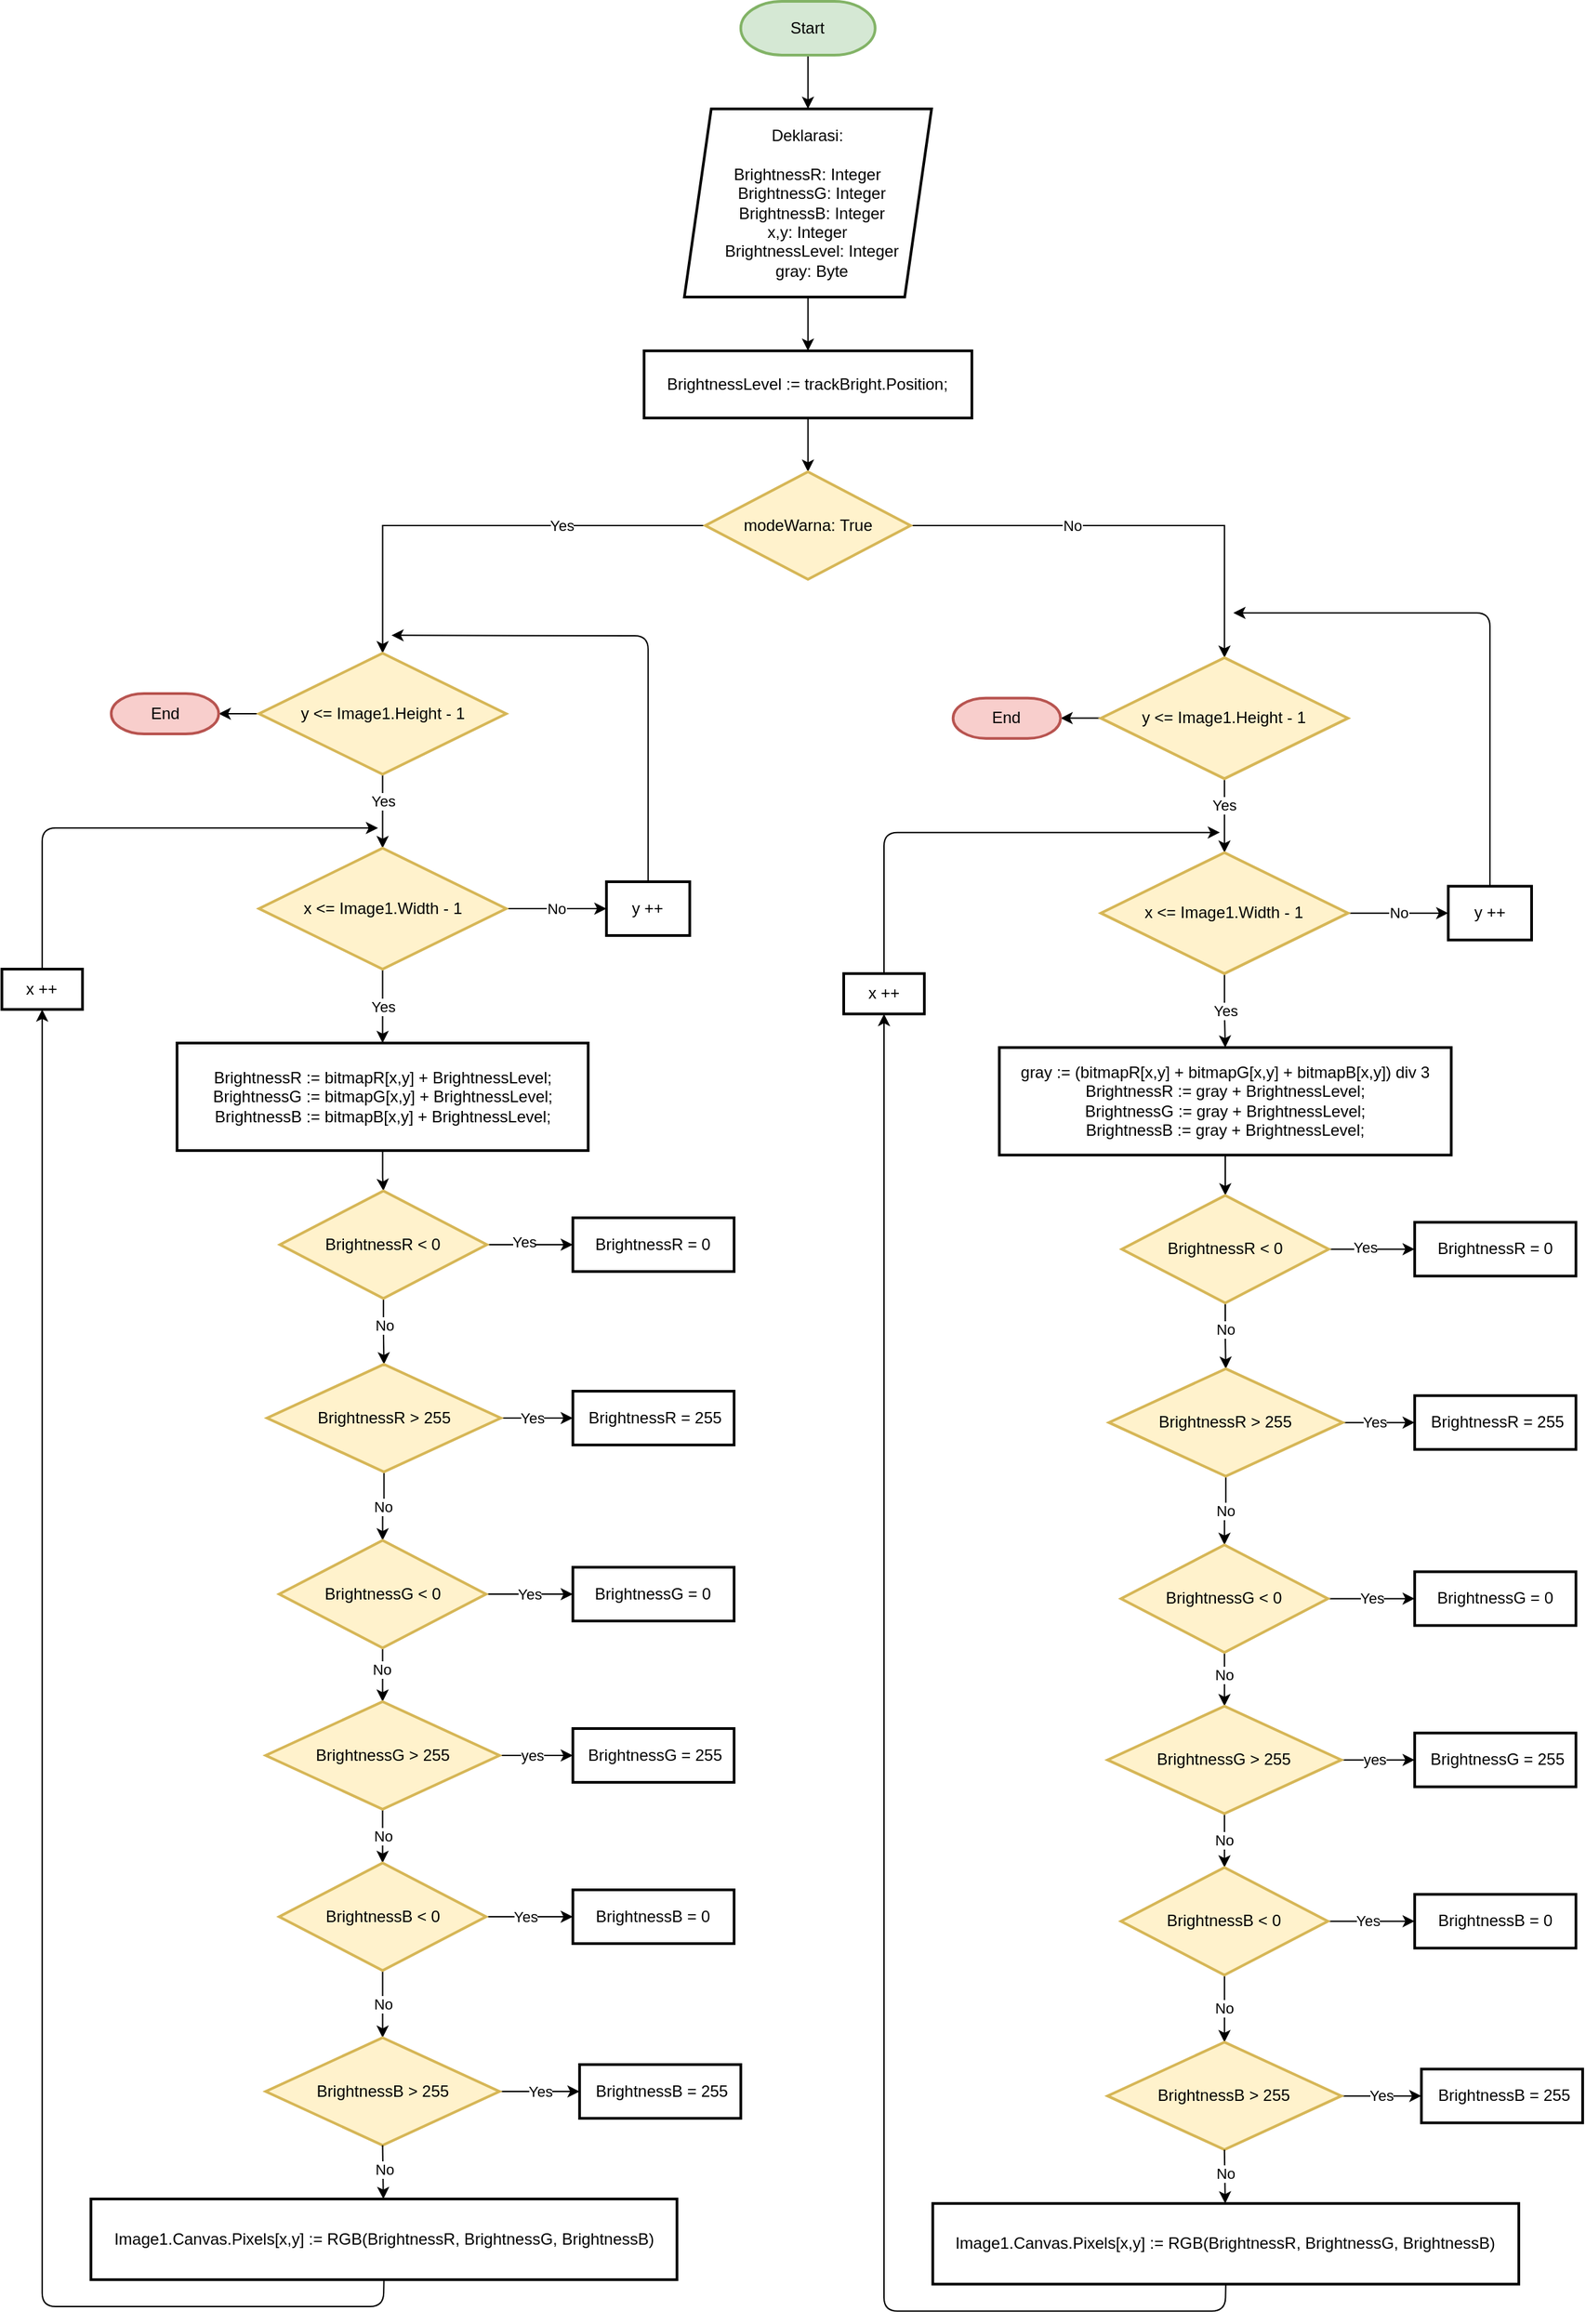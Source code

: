 <mxfile version="13.6.2" type="device" pages="3"><diagram id="C5RBs43oDa-KdzZeNtuy" name="Brightness"><mxGraphModel dx="2563" dy="1020" grid="1" gridSize="10" guides="1" tooltips="1" connect="1" arrows="1" fold="1" page="1" pageScale="1" pageWidth="827" pageHeight="1169" math="0" shadow="0"><root><mxCell id="WIyWlLk6GJQsqaUBKTNV-0"/><mxCell id="WIyWlLk6GJQsqaUBKTNV-1" parent="WIyWlLk6GJQsqaUBKTNV-0"/><mxCell id="KL-LfmSEv4yYlGuCa0Ml-10" value="" style="edgeStyle=orthogonalEdgeStyle;rounded=0;orthogonalLoop=1;jettySize=auto;html=1;" parent="WIyWlLk6GJQsqaUBKTNV-1" source="KL-LfmSEv4yYlGuCa0Ml-7" target="KL-LfmSEv4yYlGuCa0Ml-9" edge="1"><mxGeometry relative="1" as="geometry"/></mxCell><mxCell id="KL-LfmSEv4yYlGuCa0Ml-7" value="Start" style="strokeWidth=2;html=1;shape=mxgraph.flowchart.terminator;whiteSpace=wrap;fillColor=#d5e8d4;strokeColor=#82b366;" parent="WIyWlLk6GJQsqaUBKTNV-1" vertex="1"><mxGeometry x="363.39" y="75" width="100" height="40" as="geometry"/></mxCell><mxCell id="KL-LfmSEv4yYlGuCa0Ml-14" value="" style="edgeStyle=orthogonalEdgeStyle;rounded=0;orthogonalLoop=1;jettySize=auto;html=1;" parent="WIyWlLk6GJQsqaUBKTNV-1" source="KL-LfmSEv4yYlGuCa0Ml-9" target="KL-LfmSEv4yYlGuCa0Ml-13" edge="1"><mxGeometry relative="1" as="geometry"/></mxCell><mxCell id="KL-LfmSEv4yYlGuCa0Ml-9" value="&lt;div&gt;Deklarasi:&lt;/div&gt;&lt;div&gt;&lt;br&gt;&lt;/div&gt;&lt;div&gt;BrightnessR: Integer&lt;/div&gt;&lt;div&gt;&amp;nbsp; BrightnessG: Integer&lt;/div&gt;&lt;div&gt;&amp;nbsp; BrightnessB: Integer&lt;/div&gt;&lt;div&gt;&lt;div&gt;x,y: Integer&lt;/div&gt;&lt;div&gt;&amp;nbsp; BrightnessLevel: Integer&lt;/div&gt;&lt;div&gt;&amp;nbsp; gray: Byte&lt;/div&gt;&lt;/div&gt;" style="shape=parallelogram;perimeter=parallelogramPerimeter;whiteSpace=wrap;html=1;fixedSize=1;strokeWidth=2;" parent="WIyWlLk6GJQsqaUBKTNV-1" vertex="1"><mxGeometry x="321.39" y="155" width="184" height="140" as="geometry"/></mxCell><mxCell id="KL-LfmSEv4yYlGuCa0Ml-16" value="" style="edgeStyle=orthogonalEdgeStyle;rounded=0;orthogonalLoop=1;jettySize=auto;html=1;" parent="WIyWlLk6GJQsqaUBKTNV-1" source="KL-LfmSEv4yYlGuCa0Ml-13" target="KL-LfmSEv4yYlGuCa0Ml-15" edge="1"><mxGeometry relative="1" as="geometry"/></mxCell><mxCell id="KL-LfmSEv4yYlGuCa0Ml-13" value="BrightnessLevel := trackBright.Position;" style="whiteSpace=wrap;html=1;strokeWidth=2;" parent="WIyWlLk6GJQsqaUBKTNV-1" vertex="1"><mxGeometry x="291.39" y="335" width="244" height="50" as="geometry"/></mxCell><mxCell id="OxbnSO8dpCTiAHnhYlzz-1" value="Yes" style="edgeStyle=orthogonalEdgeStyle;rounded=0;orthogonalLoop=1;jettySize=auto;html=1;" edge="1" parent="WIyWlLk6GJQsqaUBKTNV-1" source="KL-LfmSEv4yYlGuCa0Ml-15" target="OxbnSO8dpCTiAHnhYlzz-0"><mxGeometry x="-0.362" relative="1" as="geometry"><mxPoint as="offset"/></mxGeometry></mxCell><mxCell id="OxbnSO8dpCTiAHnhYlzz-117" value="No" style="edgeStyle=orthogonalEdgeStyle;rounded=0;orthogonalLoop=1;jettySize=auto;html=1;entryX=0.5;entryY=0;entryDx=0;entryDy=0;" edge="1" parent="WIyWlLk6GJQsqaUBKTNV-1" source="KL-LfmSEv4yYlGuCa0Ml-15" target="OxbnSO8dpCTiAHnhYlzz-77"><mxGeometry x="-0.276" relative="1" as="geometry"><mxPoint as="offset"/></mxGeometry></mxCell><mxCell id="KL-LfmSEv4yYlGuCa0Ml-15" value="&lt;span&gt;modeWarna:&amp;nbsp;&lt;/span&gt;&lt;span&gt;True&lt;/span&gt;" style="rhombus;whiteSpace=wrap;html=1;strokeWidth=2;fillColor=#fff2cc;strokeColor=#d6b656;" parent="WIyWlLk6GJQsqaUBKTNV-1" vertex="1"><mxGeometry x="337" y="425" width="152.78" height="80" as="geometry"/></mxCell><mxCell id="OxbnSO8dpCTiAHnhYlzz-4" value="Yes" style="edgeStyle=orthogonalEdgeStyle;rounded=0;orthogonalLoop=1;jettySize=auto;html=1;" edge="1" parent="WIyWlLk6GJQsqaUBKTNV-1" source="OxbnSO8dpCTiAHnhYlzz-0" target="OxbnSO8dpCTiAHnhYlzz-3"><mxGeometry x="-0.273" relative="1" as="geometry"><mxPoint as="offset"/></mxGeometry></mxCell><mxCell id="OxbnSO8dpCTiAHnhYlzz-74" value="" style="edgeStyle=orthogonalEdgeStyle;rounded=0;orthogonalLoop=1;jettySize=auto;html=1;" edge="1" parent="WIyWlLk6GJQsqaUBKTNV-1" source="OxbnSO8dpCTiAHnhYlzz-0" target="OxbnSO8dpCTiAHnhYlzz-73"><mxGeometry relative="1" as="geometry"/></mxCell><mxCell id="OxbnSO8dpCTiAHnhYlzz-0" value="y &amp;lt;= Image1.Height - 1" style="rhombus;whiteSpace=wrap;html=1;strokeWidth=2;fillColor=#fff2cc;strokeColor=#d6b656;" vertex="1" parent="WIyWlLk6GJQsqaUBKTNV-1"><mxGeometry x="4.78" y="560" width="184" height="90" as="geometry"/></mxCell><mxCell id="OxbnSO8dpCTiAHnhYlzz-7" value="Yes" style="edgeStyle=orthogonalEdgeStyle;rounded=0;orthogonalLoop=1;jettySize=auto;html=1;" edge="1" parent="WIyWlLk6GJQsqaUBKTNV-1" source="OxbnSO8dpCTiAHnhYlzz-3" target="OxbnSO8dpCTiAHnhYlzz-6"><mxGeometry relative="1" as="geometry"/></mxCell><mxCell id="OxbnSO8dpCTiAHnhYlzz-57" value="No" style="edgeStyle=orthogonalEdgeStyle;rounded=0;orthogonalLoop=1;jettySize=auto;html=1;" edge="1" parent="WIyWlLk6GJQsqaUBKTNV-1" source="OxbnSO8dpCTiAHnhYlzz-3" target="OxbnSO8dpCTiAHnhYlzz-56"><mxGeometry relative="1" as="geometry"/></mxCell><mxCell id="OxbnSO8dpCTiAHnhYlzz-3" value="x &amp;lt;= Image1.Width - 1" style="rhombus;whiteSpace=wrap;html=1;strokeWidth=2;fillColor=#fff2cc;strokeColor=#d6b656;" vertex="1" parent="WIyWlLk6GJQsqaUBKTNV-1"><mxGeometry x="4.78" y="705" width="184" height="90" as="geometry"/></mxCell><mxCell id="OxbnSO8dpCTiAHnhYlzz-10" value="" style="edgeStyle=orthogonalEdgeStyle;rounded=0;orthogonalLoop=1;jettySize=auto;html=1;" edge="1" parent="WIyWlLk6GJQsqaUBKTNV-1" source="OxbnSO8dpCTiAHnhYlzz-6" target="OxbnSO8dpCTiAHnhYlzz-9"><mxGeometry relative="1" as="geometry"/></mxCell><mxCell id="OxbnSO8dpCTiAHnhYlzz-6" value="&lt;div&gt;BrightnessR := bitmapR[x,y] + BrightnessLevel;&lt;/div&gt;&lt;div&gt;BrightnessG := bitmapG[x,y] + BrightnessLevel;&lt;/div&gt;&lt;div&gt;BrightnessB := bitmapB[x,y] + BrightnessLevel;&lt;/div&gt;" style="whiteSpace=wrap;html=1;strokeWidth=2;" vertex="1" parent="WIyWlLk6GJQsqaUBKTNV-1"><mxGeometry x="-56.22" y="850" width="306" height="80" as="geometry"/></mxCell><mxCell id="OxbnSO8dpCTiAHnhYlzz-12" value="" style="edgeStyle=orthogonalEdgeStyle;rounded=0;orthogonalLoop=1;jettySize=auto;html=1;" edge="1" parent="WIyWlLk6GJQsqaUBKTNV-1" source="OxbnSO8dpCTiAHnhYlzz-9" target="OxbnSO8dpCTiAHnhYlzz-11"><mxGeometry relative="1" as="geometry"/></mxCell><mxCell id="OxbnSO8dpCTiAHnhYlzz-65" value="Yes" style="edgeLabel;html=1;align=center;verticalAlign=middle;resizable=0;points=[];" vertex="1" connectable="0" parent="OxbnSO8dpCTiAHnhYlzz-12"><mxGeometry x="-0.158" y="2" relative="1" as="geometry"><mxPoint as="offset"/></mxGeometry></mxCell><mxCell id="OxbnSO8dpCTiAHnhYlzz-17" value="No" style="edgeStyle=orthogonalEdgeStyle;rounded=0;orthogonalLoop=1;jettySize=auto;html=1;" edge="1" parent="WIyWlLk6GJQsqaUBKTNV-1" source="OxbnSO8dpCTiAHnhYlzz-9" target="OxbnSO8dpCTiAHnhYlzz-13"><mxGeometry x="0.008" y="5" relative="1" as="geometry"><mxPoint x="-5" y="-5" as="offset"/></mxGeometry></mxCell><mxCell id="OxbnSO8dpCTiAHnhYlzz-9" value="BrightnessR &amp;lt; 0" style="rhombus;whiteSpace=wrap;html=1;strokeWidth=2;fillColor=#fff2cc;strokeColor=#d6b656;" vertex="1" parent="WIyWlLk6GJQsqaUBKTNV-1"><mxGeometry x="20.39" y="960" width="154" height="80" as="geometry"/></mxCell><mxCell id="OxbnSO8dpCTiAHnhYlzz-11" value="BrightnessR = 0" style="whiteSpace=wrap;html=1;strokeWidth=2;" vertex="1" parent="WIyWlLk6GJQsqaUBKTNV-1"><mxGeometry x="238.39" y="980" width="120" height="40" as="geometry"/></mxCell><mxCell id="OxbnSO8dpCTiAHnhYlzz-24" value="Yes" style="edgeStyle=orthogonalEdgeStyle;rounded=0;orthogonalLoop=1;jettySize=auto;html=1;" edge="1" parent="WIyWlLk6GJQsqaUBKTNV-1" source="OxbnSO8dpCTiAHnhYlzz-13" target="OxbnSO8dpCTiAHnhYlzz-22"><mxGeometry x="-0.128" relative="1" as="geometry"><mxPoint as="offset"/></mxGeometry></mxCell><mxCell id="OxbnSO8dpCTiAHnhYlzz-35" value="No" style="edgeStyle=orthogonalEdgeStyle;rounded=0;orthogonalLoop=1;jettySize=auto;html=1;" edge="1" parent="WIyWlLk6GJQsqaUBKTNV-1" source="OxbnSO8dpCTiAHnhYlzz-13" target="OxbnSO8dpCTiAHnhYlzz-27"><mxGeometry relative="1" as="geometry"/></mxCell><mxCell id="OxbnSO8dpCTiAHnhYlzz-13" value="BrightnessR &amp;gt; 255" style="rhombus;whiteSpace=wrap;html=1;strokeWidth=2;fillColor=#fff2cc;strokeColor=#d6b656;" vertex="1" parent="WIyWlLk6GJQsqaUBKTNV-1"><mxGeometry x="10.78" y="1089" width="174" height="80" as="geometry"/></mxCell><mxCell id="OxbnSO8dpCTiAHnhYlzz-22" value="&amp;nbsp;BrightnessR = 255" style="rounded=0;whiteSpace=wrap;html=1;strokeWidth=2;" vertex="1" parent="WIyWlLk6GJQsqaUBKTNV-1"><mxGeometry x="238.39" y="1109" width="120" height="40" as="geometry"/></mxCell><mxCell id="OxbnSO8dpCTiAHnhYlzz-25" value="Yes" style="edgeStyle=orthogonalEdgeStyle;rounded=0;orthogonalLoop=1;jettySize=auto;html=1;" edge="1" parent="WIyWlLk6GJQsqaUBKTNV-1" source="OxbnSO8dpCTiAHnhYlzz-27" target="OxbnSO8dpCTiAHnhYlzz-28"><mxGeometry relative="1" as="geometry"/></mxCell><mxCell id="OxbnSO8dpCTiAHnhYlzz-26" value="" style="edgeStyle=orthogonalEdgeStyle;rounded=0;orthogonalLoop=1;jettySize=auto;html=1;" edge="1" parent="WIyWlLk6GJQsqaUBKTNV-1" source="OxbnSO8dpCTiAHnhYlzz-27" target="OxbnSO8dpCTiAHnhYlzz-30"><mxGeometry relative="1" as="geometry"/></mxCell><mxCell id="OxbnSO8dpCTiAHnhYlzz-64" value="No" style="edgeLabel;html=1;align=center;verticalAlign=middle;resizable=0;points=[];" vertex="1" connectable="0" parent="OxbnSO8dpCTiAHnhYlzz-26"><mxGeometry x="-0.205" y="-1" relative="1" as="geometry"><mxPoint as="offset"/></mxGeometry></mxCell><mxCell id="OxbnSO8dpCTiAHnhYlzz-27" value="BrightnessG &amp;lt; 0" style="rhombus;whiteSpace=wrap;html=1;strokeWidth=2;fillColor=#fff2cc;strokeColor=#d6b656;" vertex="1" parent="WIyWlLk6GJQsqaUBKTNV-1"><mxGeometry x="19.78" y="1220" width="154" height="80" as="geometry"/></mxCell><mxCell id="OxbnSO8dpCTiAHnhYlzz-28" value="BrightnessG = 0" style="whiteSpace=wrap;html=1;strokeWidth=2;" vertex="1" parent="WIyWlLk6GJQsqaUBKTNV-1"><mxGeometry x="238.39" y="1240" width="120" height="40" as="geometry"/></mxCell><mxCell id="OxbnSO8dpCTiAHnhYlzz-29" value="yes" style="edgeStyle=orthogonalEdgeStyle;rounded=0;orthogonalLoop=1;jettySize=auto;html=1;" edge="1" parent="WIyWlLk6GJQsqaUBKTNV-1" source="OxbnSO8dpCTiAHnhYlzz-30" target="OxbnSO8dpCTiAHnhYlzz-34"><mxGeometry x="-0.111" relative="1" as="geometry"><mxPoint as="offset"/></mxGeometry></mxCell><mxCell id="OxbnSO8dpCTiAHnhYlzz-48" value="No" style="edgeStyle=orthogonalEdgeStyle;rounded=0;orthogonalLoop=1;jettySize=auto;html=1;" edge="1" parent="WIyWlLk6GJQsqaUBKTNV-1" source="OxbnSO8dpCTiAHnhYlzz-30" target="OxbnSO8dpCTiAHnhYlzz-39"><mxGeometry relative="1" as="geometry"/></mxCell><mxCell id="OxbnSO8dpCTiAHnhYlzz-30" value="BrightnessG &amp;gt; 255" style="rhombus;whiteSpace=wrap;html=1;strokeWidth=2;fillColor=#fff2cc;strokeColor=#d6b656;" vertex="1" parent="WIyWlLk6GJQsqaUBKTNV-1"><mxGeometry x="9.78" y="1340" width="174" height="80" as="geometry"/></mxCell><mxCell id="OxbnSO8dpCTiAHnhYlzz-34" value="&amp;nbsp;BrightnessG = 255" style="rounded=0;whiteSpace=wrap;html=1;strokeWidth=2;" vertex="1" parent="WIyWlLk6GJQsqaUBKTNV-1"><mxGeometry x="238.39" y="1360" width="120" height="40" as="geometry"/></mxCell><mxCell id="OxbnSO8dpCTiAHnhYlzz-37" value="Yes" style="edgeStyle=orthogonalEdgeStyle;rounded=0;orthogonalLoop=1;jettySize=auto;html=1;" edge="1" parent="WIyWlLk6GJQsqaUBKTNV-1" source="OxbnSO8dpCTiAHnhYlzz-39" target="OxbnSO8dpCTiAHnhYlzz-40"><mxGeometry x="-0.083" relative="1" as="geometry"><mxPoint as="offset"/></mxGeometry></mxCell><mxCell id="OxbnSO8dpCTiAHnhYlzz-38" value="No" style="edgeStyle=orthogonalEdgeStyle;rounded=0;orthogonalLoop=1;jettySize=auto;html=1;" edge="1" parent="WIyWlLk6GJQsqaUBKTNV-1" source="OxbnSO8dpCTiAHnhYlzz-39" target="OxbnSO8dpCTiAHnhYlzz-42"><mxGeometry x="0.0" relative="1" as="geometry"><Array as="points"><mxPoint x="96.39" y="1550"/><mxPoint x="96.39" y="1550"/></Array><mxPoint as="offset"/></mxGeometry></mxCell><mxCell id="OxbnSO8dpCTiAHnhYlzz-39" value="BrightnessB &amp;lt; 0" style="rhombus;whiteSpace=wrap;html=1;strokeWidth=2;fillColor=#fff2cc;strokeColor=#d6b656;" vertex="1" parent="WIyWlLk6GJQsqaUBKTNV-1"><mxGeometry x="19.78" y="1460" width="154" height="80" as="geometry"/></mxCell><mxCell id="OxbnSO8dpCTiAHnhYlzz-40" value="BrightnessB = 0" style="whiteSpace=wrap;html=1;strokeWidth=2;" vertex="1" parent="WIyWlLk6GJQsqaUBKTNV-1"><mxGeometry x="238.39" y="1480" width="120" height="40" as="geometry"/></mxCell><mxCell id="OxbnSO8dpCTiAHnhYlzz-41" value="Yes" style="edgeStyle=orthogonalEdgeStyle;rounded=0;orthogonalLoop=1;jettySize=auto;html=1;" edge="1" parent="WIyWlLk6GJQsqaUBKTNV-1" source="OxbnSO8dpCTiAHnhYlzz-42" target="OxbnSO8dpCTiAHnhYlzz-46"><mxGeometry relative="1" as="geometry"/></mxCell><mxCell id="OxbnSO8dpCTiAHnhYlzz-42" value="BrightnessB &amp;gt; 255" style="rhombus;whiteSpace=wrap;html=1;strokeWidth=2;fillColor=#fff2cc;strokeColor=#d6b656;" vertex="1" parent="WIyWlLk6GJQsqaUBKTNV-1"><mxGeometry x="9.78" y="1590" width="174" height="80" as="geometry"/></mxCell><mxCell id="OxbnSO8dpCTiAHnhYlzz-46" value="&amp;nbsp;BrightnessB = 255" style="rounded=0;whiteSpace=wrap;html=1;strokeWidth=2;" vertex="1" parent="WIyWlLk6GJQsqaUBKTNV-1"><mxGeometry x="243.39" y="1610" width="120" height="40" as="geometry"/></mxCell><mxCell id="OxbnSO8dpCTiAHnhYlzz-49" value="Image1.Canvas.Pixels[x,y] := RGB(BrightnessR, BrightnessG, BrightnessB)" style="whiteSpace=wrap;html=1;strokeWidth=2;" vertex="1" parent="WIyWlLk6GJQsqaUBKTNV-1"><mxGeometry x="-120.32" y="1710" width="436.2" height="60" as="geometry"/></mxCell><mxCell id="OxbnSO8dpCTiAHnhYlzz-56" value="y ++" style="whiteSpace=wrap;html=1;strokeWidth=2;" vertex="1" parent="WIyWlLk6GJQsqaUBKTNV-1"><mxGeometry x="263.39" y="730" width="62" height="40" as="geometry"/></mxCell><mxCell id="OxbnSO8dpCTiAHnhYlzz-62" value="" style="endArrow=classic;html=1;exitX=0.5;exitY=1;exitDx=0;exitDy=0;" edge="1" parent="WIyWlLk6GJQsqaUBKTNV-1" source="OxbnSO8dpCTiAHnhYlzz-42" target="OxbnSO8dpCTiAHnhYlzz-49"><mxGeometry width="50" height="50" relative="1" as="geometry"><mxPoint x="83.39" y="1740" as="sourcePoint"/><mxPoint x="133.39" y="1690" as="targetPoint"/></mxGeometry></mxCell><mxCell id="OxbnSO8dpCTiAHnhYlzz-63" value="No" style="edgeLabel;html=1;align=center;verticalAlign=middle;resizable=0;points=[];" vertex="1" connectable="0" parent="OxbnSO8dpCTiAHnhYlzz-62"><mxGeometry x="-0.52" relative="1" as="geometry"><mxPoint x="0.37" y="8" as="offset"/></mxGeometry></mxCell><mxCell id="OxbnSO8dpCTiAHnhYlzz-67" value="" style="endArrow=classic;html=1;exitX=0.5;exitY=0;exitDx=0;exitDy=0;" edge="1" parent="WIyWlLk6GJQsqaUBKTNV-1" source="OxbnSO8dpCTiAHnhYlzz-56"><mxGeometry width="50" height="50" relative="1" as="geometry"><mxPoint x="143.39" y="790" as="sourcePoint"/><mxPoint x="103.39" y="546.667" as="targetPoint"/><Array as="points"><mxPoint x="294.39" y="547"/></Array></mxGeometry></mxCell><mxCell id="OxbnSO8dpCTiAHnhYlzz-68" value="" style="endArrow=classic;html=1;exitX=0.5;exitY=1;exitDx=0;exitDy=0;entryX=0.5;entryY=1;entryDx=0;entryDy=0;" edge="1" parent="WIyWlLk6GJQsqaUBKTNV-1" source="OxbnSO8dpCTiAHnhYlzz-49" target="OxbnSO8dpCTiAHnhYlzz-70"><mxGeometry width="50" height="50" relative="1" as="geometry"><mxPoint x="143.39" y="1860" as="sourcePoint"/><mxPoint x="-156.61" y="940" as="targetPoint"/><Array as="points"><mxPoint x="97.39" y="1790"/><mxPoint x="-156.61" y="1790"/></Array></mxGeometry></mxCell><mxCell id="OxbnSO8dpCTiAHnhYlzz-70" value="x ++" style="rounded=0;whiteSpace=wrap;html=1;strokeWidth=2;" vertex="1" parent="WIyWlLk6GJQsqaUBKTNV-1"><mxGeometry x="-186.61" y="795" width="60" height="30" as="geometry"/></mxCell><mxCell id="OxbnSO8dpCTiAHnhYlzz-71" value="" style="endArrow=classic;html=1;exitX=0.5;exitY=0;exitDx=0;exitDy=0;" edge="1" parent="WIyWlLk6GJQsqaUBKTNV-1" source="OxbnSO8dpCTiAHnhYlzz-70"><mxGeometry width="50" height="50" relative="1" as="geometry"><mxPoint x="143.39" y="940" as="sourcePoint"/><mxPoint x="93.39" y="690" as="targetPoint"/><Array as="points"><mxPoint x="-156.61" y="690"/></Array></mxGeometry></mxCell><mxCell id="OxbnSO8dpCTiAHnhYlzz-73" value="End" style="strokeWidth=2;html=1;shape=mxgraph.flowchart.terminator;whiteSpace=wrap;fillColor=#f8cecc;strokeColor=#b85450;" vertex="1" parent="WIyWlLk6GJQsqaUBKTNV-1"><mxGeometry x="-105.22" y="590" width="80" height="30" as="geometry"/></mxCell><mxCell id="OxbnSO8dpCTiAHnhYlzz-75" value="Yes" style="edgeStyle=orthogonalEdgeStyle;rounded=0;orthogonalLoop=1;jettySize=auto;html=1;" edge="1" parent="WIyWlLk6GJQsqaUBKTNV-1" source="OxbnSO8dpCTiAHnhYlzz-77" target="OxbnSO8dpCTiAHnhYlzz-80"><mxGeometry x="-0.273" relative="1" as="geometry"><mxPoint as="offset"/></mxGeometry></mxCell><mxCell id="OxbnSO8dpCTiAHnhYlzz-76" value="" style="edgeStyle=orthogonalEdgeStyle;rounded=0;orthogonalLoop=1;jettySize=auto;html=1;" edge="1" parent="WIyWlLk6GJQsqaUBKTNV-1" source="OxbnSO8dpCTiAHnhYlzz-77" target="OxbnSO8dpCTiAHnhYlzz-116"><mxGeometry relative="1" as="geometry"/></mxCell><mxCell id="OxbnSO8dpCTiAHnhYlzz-77" value="y &amp;lt;= Image1.Height - 1" style="rhombus;whiteSpace=wrap;html=1;strokeWidth=2;fillColor=#fff2cc;strokeColor=#d6b656;" vertex="1" parent="WIyWlLk6GJQsqaUBKTNV-1"><mxGeometry x="631.39" y="563.33" width="184" height="90" as="geometry"/></mxCell><mxCell id="OxbnSO8dpCTiAHnhYlzz-78" value="Yes" style="edgeStyle=orthogonalEdgeStyle;rounded=0;orthogonalLoop=1;jettySize=auto;html=1;" edge="1" parent="WIyWlLk6GJQsqaUBKTNV-1" source="OxbnSO8dpCTiAHnhYlzz-80" target="OxbnSO8dpCTiAHnhYlzz-82"><mxGeometry relative="1" as="geometry"/></mxCell><mxCell id="OxbnSO8dpCTiAHnhYlzz-79" value="No" style="edgeStyle=orthogonalEdgeStyle;rounded=0;orthogonalLoop=1;jettySize=auto;html=1;" edge="1" parent="WIyWlLk6GJQsqaUBKTNV-1" source="OxbnSO8dpCTiAHnhYlzz-80" target="OxbnSO8dpCTiAHnhYlzz-109"><mxGeometry relative="1" as="geometry"/></mxCell><mxCell id="OxbnSO8dpCTiAHnhYlzz-80" value="x &amp;lt;= Image1.Width - 1" style="rhombus;whiteSpace=wrap;html=1;strokeWidth=2;fillColor=#fff2cc;strokeColor=#d6b656;" vertex="1" parent="WIyWlLk6GJQsqaUBKTNV-1"><mxGeometry x="631.39" y="708.33" width="184" height="90" as="geometry"/></mxCell><mxCell id="OxbnSO8dpCTiAHnhYlzz-81" value="" style="edgeStyle=orthogonalEdgeStyle;rounded=0;orthogonalLoop=1;jettySize=auto;html=1;" edge="1" parent="WIyWlLk6GJQsqaUBKTNV-1" source="OxbnSO8dpCTiAHnhYlzz-82" target="OxbnSO8dpCTiAHnhYlzz-86"><mxGeometry relative="1" as="geometry"/></mxCell><mxCell id="OxbnSO8dpCTiAHnhYlzz-82" value="&lt;div&gt;gray := (bitmapR[x,y] + bitmapG[x,y] + bitmapB[x,y]) div 3&lt;br&gt;&lt;/div&gt;&lt;div&gt;BrightnessR := gray + BrightnessLevel;&lt;/div&gt;&lt;div&gt;BrightnessG := gray + BrightnessLevel;&lt;/div&gt;&lt;div&gt;BrightnessB := gray + BrightnessLevel;&lt;/div&gt;" style="whiteSpace=wrap;html=1;strokeWidth=2;" vertex="1" parent="WIyWlLk6GJQsqaUBKTNV-1"><mxGeometry x="555.81" y="853.33" width="336.39" height="80" as="geometry"/></mxCell><mxCell id="OxbnSO8dpCTiAHnhYlzz-83" value="" style="edgeStyle=orthogonalEdgeStyle;rounded=0;orthogonalLoop=1;jettySize=auto;html=1;" edge="1" parent="WIyWlLk6GJQsqaUBKTNV-1" source="OxbnSO8dpCTiAHnhYlzz-86" target="OxbnSO8dpCTiAHnhYlzz-87"><mxGeometry relative="1" as="geometry"/></mxCell><mxCell id="OxbnSO8dpCTiAHnhYlzz-84" value="Yes" style="edgeLabel;html=1;align=center;verticalAlign=middle;resizable=0;points=[];" vertex="1" connectable="0" parent="OxbnSO8dpCTiAHnhYlzz-83"><mxGeometry x="-0.158" y="2" relative="1" as="geometry"><mxPoint as="offset"/></mxGeometry></mxCell><mxCell id="OxbnSO8dpCTiAHnhYlzz-85" value="No" style="edgeStyle=orthogonalEdgeStyle;rounded=0;orthogonalLoop=1;jettySize=auto;html=1;" edge="1" parent="WIyWlLk6GJQsqaUBKTNV-1" source="OxbnSO8dpCTiAHnhYlzz-86" target="OxbnSO8dpCTiAHnhYlzz-90"><mxGeometry x="0.008" y="5" relative="1" as="geometry"><mxPoint x="-5" y="-5" as="offset"/></mxGeometry></mxCell><mxCell id="OxbnSO8dpCTiAHnhYlzz-86" value="BrightnessR &amp;lt; 0" style="rhombus;whiteSpace=wrap;html=1;strokeWidth=2;fillColor=#fff2cc;strokeColor=#d6b656;" vertex="1" parent="WIyWlLk6GJQsqaUBKTNV-1"><mxGeometry x="647" y="963.33" width="154" height="80" as="geometry"/></mxCell><mxCell id="OxbnSO8dpCTiAHnhYlzz-87" value="BrightnessR = 0" style="whiteSpace=wrap;html=1;strokeWidth=2;" vertex="1" parent="WIyWlLk6GJQsqaUBKTNV-1"><mxGeometry x="865" y="983.33" width="120" height="40" as="geometry"/></mxCell><mxCell id="OxbnSO8dpCTiAHnhYlzz-88" value="Yes" style="edgeStyle=orthogonalEdgeStyle;rounded=0;orthogonalLoop=1;jettySize=auto;html=1;" edge="1" parent="WIyWlLk6GJQsqaUBKTNV-1" source="OxbnSO8dpCTiAHnhYlzz-90" target="OxbnSO8dpCTiAHnhYlzz-91"><mxGeometry x="-0.128" relative="1" as="geometry"><mxPoint as="offset"/></mxGeometry></mxCell><mxCell id="OxbnSO8dpCTiAHnhYlzz-89" value="No" style="edgeStyle=orthogonalEdgeStyle;rounded=0;orthogonalLoop=1;jettySize=auto;html=1;" edge="1" parent="WIyWlLk6GJQsqaUBKTNV-1" source="OxbnSO8dpCTiAHnhYlzz-90" target="OxbnSO8dpCTiAHnhYlzz-95"><mxGeometry relative="1" as="geometry"/></mxCell><mxCell id="OxbnSO8dpCTiAHnhYlzz-90" value="BrightnessR &amp;gt; 255" style="rhombus;whiteSpace=wrap;html=1;strokeWidth=2;fillColor=#fff2cc;strokeColor=#d6b656;" vertex="1" parent="WIyWlLk6GJQsqaUBKTNV-1"><mxGeometry x="637.39" y="1092.33" width="174" height="80" as="geometry"/></mxCell><mxCell id="OxbnSO8dpCTiAHnhYlzz-91" value="&amp;nbsp;BrightnessR = 255" style="rounded=0;whiteSpace=wrap;html=1;strokeWidth=2;" vertex="1" parent="WIyWlLk6GJQsqaUBKTNV-1"><mxGeometry x="865" y="1112.33" width="120" height="40" as="geometry"/></mxCell><mxCell id="OxbnSO8dpCTiAHnhYlzz-92" value="Yes" style="edgeStyle=orthogonalEdgeStyle;rounded=0;orthogonalLoop=1;jettySize=auto;html=1;" edge="1" parent="WIyWlLk6GJQsqaUBKTNV-1" source="OxbnSO8dpCTiAHnhYlzz-95" target="OxbnSO8dpCTiAHnhYlzz-96"><mxGeometry relative="1" as="geometry"/></mxCell><mxCell id="OxbnSO8dpCTiAHnhYlzz-93" value="" style="edgeStyle=orthogonalEdgeStyle;rounded=0;orthogonalLoop=1;jettySize=auto;html=1;" edge="1" parent="WIyWlLk6GJQsqaUBKTNV-1" source="OxbnSO8dpCTiAHnhYlzz-95" target="OxbnSO8dpCTiAHnhYlzz-99"><mxGeometry relative="1" as="geometry"/></mxCell><mxCell id="OxbnSO8dpCTiAHnhYlzz-94" value="No" style="edgeLabel;html=1;align=center;verticalAlign=middle;resizable=0;points=[];" vertex="1" connectable="0" parent="OxbnSO8dpCTiAHnhYlzz-93"><mxGeometry x="-0.205" y="-1" relative="1" as="geometry"><mxPoint as="offset"/></mxGeometry></mxCell><mxCell id="OxbnSO8dpCTiAHnhYlzz-95" value="BrightnessG &amp;lt; 0" style="rhombus;whiteSpace=wrap;html=1;strokeWidth=2;fillColor=#fff2cc;strokeColor=#d6b656;" vertex="1" parent="WIyWlLk6GJQsqaUBKTNV-1"><mxGeometry x="646.39" y="1223.33" width="154" height="80" as="geometry"/></mxCell><mxCell id="OxbnSO8dpCTiAHnhYlzz-96" value="BrightnessG = 0" style="whiteSpace=wrap;html=1;strokeWidth=2;" vertex="1" parent="WIyWlLk6GJQsqaUBKTNV-1"><mxGeometry x="865" y="1243.33" width="120" height="40" as="geometry"/></mxCell><mxCell id="OxbnSO8dpCTiAHnhYlzz-97" value="yes" style="edgeStyle=orthogonalEdgeStyle;rounded=0;orthogonalLoop=1;jettySize=auto;html=1;" edge="1" parent="WIyWlLk6GJQsqaUBKTNV-1" source="OxbnSO8dpCTiAHnhYlzz-99" target="OxbnSO8dpCTiAHnhYlzz-100"><mxGeometry x="-0.111" relative="1" as="geometry"><mxPoint as="offset"/></mxGeometry></mxCell><mxCell id="OxbnSO8dpCTiAHnhYlzz-98" value="No" style="edgeStyle=orthogonalEdgeStyle;rounded=0;orthogonalLoop=1;jettySize=auto;html=1;" edge="1" parent="WIyWlLk6GJQsqaUBKTNV-1" source="OxbnSO8dpCTiAHnhYlzz-99" target="OxbnSO8dpCTiAHnhYlzz-103"><mxGeometry relative="1" as="geometry"/></mxCell><mxCell id="OxbnSO8dpCTiAHnhYlzz-99" value="BrightnessG &amp;gt; 255" style="rhombus;whiteSpace=wrap;html=1;strokeWidth=2;fillColor=#fff2cc;strokeColor=#d6b656;" vertex="1" parent="WIyWlLk6GJQsqaUBKTNV-1"><mxGeometry x="636.39" y="1343.33" width="174" height="80" as="geometry"/></mxCell><mxCell id="OxbnSO8dpCTiAHnhYlzz-100" value="&amp;nbsp;BrightnessG = 255" style="rounded=0;whiteSpace=wrap;html=1;strokeWidth=2;" vertex="1" parent="WIyWlLk6GJQsqaUBKTNV-1"><mxGeometry x="865" y="1363.33" width="120" height="40" as="geometry"/></mxCell><mxCell id="OxbnSO8dpCTiAHnhYlzz-101" value="Yes" style="edgeStyle=orthogonalEdgeStyle;rounded=0;orthogonalLoop=1;jettySize=auto;html=1;" edge="1" parent="WIyWlLk6GJQsqaUBKTNV-1" source="OxbnSO8dpCTiAHnhYlzz-103" target="OxbnSO8dpCTiAHnhYlzz-104"><mxGeometry x="-0.083" relative="1" as="geometry"><mxPoint as="offset"/></mxGeometry></mxCell><mxCell id="OxbnSO8dpCTiAHnhYlzz-102" value="No" style="edgeStyle=orthogonalEdgeStyle;rounded=0;orthogonalLoop=1;jettySize=auto;html=1;" edge="1" parent="WIyWlLk6GJQsqaUBKTNV-1" source="OxbnSO8dpCTiAHnhYlzz-103" target="OxbnSO8dpCTiAHnhYlzz-106"><mxGeometry x="0.0" relative="1" as="geometry"><Array as="points"><mxPoint x="723" y="1553.33"/><mxPoint x="723" y="1553.33"/></Array><mxPoint as="offset"/></mxGeometry></mxCell><mxCell id="OxbnSO8dpCTiAHnhYlzz-103" value="BrightnessB &amp;lt; 0" style="rhombus;whiteSpace=wrap;html=1;strokeWidth=2;fillColor=#fff2cc;strokeColor=#d6b656;" vertex="1" parent="WIyWlLk6GJQsqaUBKTNV-1"><mxGeometry x="646.39" y="1463.33" width="154" height="80" as="geometry"/></mxCell><mxCell id="OxbnSO8dpCTiAHnhYlzz-104" value="BrightnessB = 0" style="whiteSpace=wrap;html=1;strokeWidth=2;" vertex="1" parent="WIyWlLk6GJQsqaUBKTNV-1"><mxGeometry x="865" y="1483.33" width="120" height="40" as="geometry"/></mxCell><mxCell id="OxbnSO8dpCTiAHnhYlzz-105" value="Yes" style="edgeStyle=orthogonalEdgeStyle;rounded=0;orthogonalLoop=1;jettySize=auto;html=1;" edge="1" parent="WIyWlLk6GJQsqaUBKTNV-1" source="OxbnSO8dpCTiAHnhYlzz-106" target="OxbnSO8dpCTiAHnhYlzz-107"><mxGeometry relative="1" as="geometry"/></mxCell><mxCell id="OxbnSO8dpCTiAHnhYlzz-106" value="BrightnessB &amp;gt; 255" style="rhombus;whiteSpace=wrap;html=1;strokeWidth=2;fillColor=#fff2cc;strokeColor=#d6b656;" vertex="1" parent="WIyWlLk6GJQsqaUBKTNV-1"><mxGeometry x="636.39" y="1593.33" width="174" height="80" as="geometry"/></mxCell><mxCell id="OxbnSO8dpCTiAHnhYlzz-107" value="&amp;nbsp;BrightnessB = 255" style="rounded=0;whiteSpace=wrap;html=1;strokeWidth=2;" vertex="1" parent="WIyWlLk6GJQsqaUBKTNV-1"><mxGeometry x="870" y="1613.33" width="120" height="40" as="geometry"/></mxCell><mxCell id="OxbnSO8dpCTiAHnhYlzz-108" value="Image1.Canvas.Pixels[x,y] := RGB(BrightnessR, BrightnessG, BrightnessB)" style="whiteSpace=wrap;html=1;strokeWidth=2;" vertex="1" parent="WIyWlLk6GJQsqaUBKTNV-1"><mxGeometry x="506.29" y="1713.33" width="436.2" height="60" as="geometry"/></mxCell><mxCell id="OxbnSO8dpCTiAHnhYlzz-109" value="y ++" style="whiteSpace=wrap;html=1;strokeWidth=2;" vertex="1" parent="WIyWlLk6GJQsqaUBKTNV-1"><mxGeometry x="890" y="733.33" width="62" height="40" as="geometry"/></mxCell><mxCell id="OxbnSO8dpCTiAHnhYlzz-110" value="" style="endArrow=classic;html=1;exitX=0.5;exitY=1;exitDx=0;exitDy=0;" edge="1" parent="WIyWlLk6GJQsqaUBKTNV-1" source="OxbnSO8dpCTiAHnhYlzz-106" target="OxbnSO8dpCTiAHnhYlzz-108"><mxGeometry width="50" height="50" relative="1" as="geometry"><mxPoint x="710" y="1743.33" as="sourcePoint"/><mxPoint x="760" y="1693.33" as="targetPoint"/></mxGeometry></mxCell><mxCell id="OxbnSO8dpCTiAHnhYlzz-111" value="No" style="edgeLabel;html=1;align=center;verticalAlign=middle;resizable=0;points=[];" vertex="1" connectable="0" parent="OxbnSO8dpCTiAHnhYlzz-110"><mxGeometry x="-0.52" relative="1" as="geometry"><mxPoint x="0.37" y="8" as="offset"/></mxGeometry></mxCell><mxCell id="OxbnSO8dpCTiAHnhYlzz-112" value="" style="endArrow=classic;html=1;exitX=0.5;exitY=0;exitDx=0;exitDy=0;" edge="1" parent="WIyWlLk6GJQsqaUBKTNV-1" source="OxbnSO8dpCTiAHnhYlzz-109"><mxGeometry width="50" height="50" relative="1" as="geometry"><mxPoint x="770" y="793.33" as="sourcePoint"/><mxPoint x="730" y="530" as="targetPoint"/><Array as="points"><mxPoint x="921" y="530"/></Array></mxGeometry></mxCell><mxCell id="OxbnSO8dpCTiAHnhYlzz-113" value="" style="endArrow=classic;html=1;exitX=0.5;exitY=1;exitDx=0;exitDy=0;entryX=0.5;entryY=1;entryDx=0;entryDy=0;" edge="1" parent="WIyWlLk6GJQsqaUBKTNV-1" source="OxbnSO8dpCTiAHnhYlzz-108" target="OxbnSO8dpCTiAHnhYlzz-114"><mxGeometry width="50" height="50" relative="1" as="geometry"><mxPoint x="770" y="1863.33" as="sourcePoint"/><mxPoint x="470" y="943.33" as="targetPoint"/><Array as="points"><mxPoint x="724" y="1793.33"/><mxPoint x="470" y="1793.33"/></Array></mxGeometry></mxCell><mxCell id="OxbnSO8dpCTiAHnhYlzz-114" value="x ++" style="rounded=0;whiteSpace=wrap;html=1;strokeWidth=2;" vertex="1" parent="WIyWlLk6GJQsqaUBKTNV-1"><mxGeometry x="440" y="798.33" width="60" height="30" as="geometry"/></mxCell><mxCell id="OxbnSO8dpCTiAHnhYlzz-115" value="" style="endArrow=classic;html=1;exitX=0.5;exitY=0;exitDx=0;exitDy=0;" edge="1" parent="WIyWlLk6GJQsqaUBKTNV-1" source="OxbnSO8dpCTiAHnhYlzz-114"><mxGeometry width="50" height="50" relative="1" as="geometry"><mxPoint x="770" y="943.33" as="sourcePoint"/><mxPoint x="720.0" y="693.33" as="targetPoint"/><Array as="points"><mxPoint x="470" y="693.33"/></Array></mxGeometry></mxCell><mxCell id="OxbnSO8dpCTiAHnhYlzz-116" value="End" style="strokeWidth=2;html=1;shape=mxgraph.flowchart.terminator;whiteSpace=wrap;fillColor=#f8cecc;strokeColor=#b85450;" vertex="1" parent="WIyWlLk6GJQsqaUBKTNV-1"><mxGeometry x="521.39" y="593.33" width="80" height="30" as="geometry"/></mxCell></root></mxGraphModel></diagram><diagram id="RSG5_88-_HVDxQDReGqJ" name="Smoothing"><mxGraphModel dx="1240" dy="729" grid="1" gridSize="10" guides="1" tooltips="1" connect="1" arrows="1" fold="1" page="1" pageScale="1" pageWidth="850" pageHeight="1100" math="0" shadow="0"><root><mxCell id="kqDvTSq5IfV1TXXar7ld-0"/><mxCell id="kqDvTSq5IfV1TXXar7ld-1" parent="kqDvTSq5IfV1TXXar7ld-0"/><mxCell id="diZPALDIKU5Bp7vM6DTH-4" value="" style="edgeStyle=orthogonalEdgeStyle;rounded=0;orthogonalLoop=1;jettySize=auto;html=1;" edge="1" parent="kqDvTSq5IfV1TXXar7ld-1" source="kqDvTSq5IfV1TXXar7ld-2" target="diZPALDIKU5Bp7vM6DTH-1"><mxGeometry relative="1" as="geometry"/></mxCell><mxCell id="kqDvTSq5IfV1TXXar7ld-2" value="Start" style="strokeWidth=2;html=1;shape=mxgraph.flowchart.terminator;whiteSpace=wrap;fillColor=#d5e8d4;strokeColor=#82b366;" vertex="1" parent="kqDvTSq5IfV1TXXar7ld-1"><mxGeometry x="374" y="40" width="100" height="40" as="geometry"/></mxCell><mxCell id="ii8LawY_N17ssL81EDrN-42" style="edgeStyle=orthogonalEdgeStyle;rounded=0;orthogonalLoop=1;jettySize=auto;html=1;" edge="1" parent="kqDvTSq5IfV1TXXar7ld-1" source="diZPALDIKU5Bp7vM6DTH-1" target="ii8LawY_N17ssL81EDrN-2"><mxGeometry relative="1" as="geometry"/></mxCell><mxCell id="diZPALDIKU5Bp7vM6DTH-1" value="&lt;div&gt;&amp;nbsp;kernel: array[1..3, 1..3] of Single = ((1.0/9.0, 1.0/9.0, 1.0/9.0),&lt;/div&gt;&lt;div&gt;&amp;nbsp; (1.0/9.0, 1.0/9.0, 1.0/9.0),&lt;/div&gt;&lt;div&gt;&amp;nbsp; (1.0/9.0, 1.0/9.0, 1.0/9.0))&lt;/div&gt;&lt;div&gt;&amp;nbsp; x, y: Integer&lt;/div&gt;&lt;div&gt;&amp;nbsp; i, j: Integer&lt;/div&gt;&lt;div&gt;&amp;nbsp; index_x, index_y: Integer&lt;/div&gt;" style="shape=parallelogram;html=1;strokeWidth=2;perimeter=parallelogramPerimeter;whiteSpace=wrap;rounded=1;arcSize=12;size=0.23;" vertex="1" parent="kqDvTSq5IfV1TXXar7ld-1"><mxGeometry x="145" y="130" width="558" height="120" as="geometry"/></mxCell><mxCell id="ii8LawY_N17ssL81EDrN-0" value="Yes" style="edgeStyle=orthogonalEdgeStyle;rounded=0;orthogonalLoop=1;jettySize=auto;html=1;" edge="1" source="ii8LawY_N17ssL81EDrN-2" target="ii8LawY_N17ssL81EDrN-5" parent="kqDvTSq5IfV1TXXar7ld-1"><mxGeometry x="-0.273" relative="1" as="geometry"><mxPoint as="offset"/></mxGeometry></mxCell><mxCell id="ii8LawY_N17ssL81EDrN-1" value="" style="edgeStyle=orthogonalEdgeStyle;rounded=0;orthogonalLoop=1;jettySize=auto;html=1;" edge="1" source="ii8LawY_N17ssL81EDrN-2" target="ii8LawY_N17ssL81EDrN-41" parent="kqDvTSq5IfV1TXXar7ld-1"><mxGeometry relative="1" as="geometry"/></mxCell><mxCell id="ii8LawY_N17ssL81EDrN-2" value="y &amp;lt;= Image1.Height - 1" style="rhombus;whiteSpace=wrap;html=1;strokeWidth=2;fillColor=#fff2cc;strokeColor=#d6b656;" vertex="1" parent="kqDvTSq5IfV1TXXar7ld-1"><mxGeometry x="329.7" y="313.33" width="188.61" height="90" as="geometry"/></mxCell><mxCell id="ii8LawY_N17ssL81EDrN-3" value="Yes" style="edgeStyle=orthogonalEdgeStyle;rounded=0;orthogonalLoop=1;jettySize=auto;html=1;" edge="1" source="ii8LawY_N17ssL81EDrN-5" target="ii8LawY_N17ssL81EDrN-7" parent="kqDvTSq5IfV1TXXar7ld-1"><mxGeometry relative="1" as="geometry"/></mxCell><mxCell id="ii8LawY_N17ssL81EDrN-4" value="No" style="edgeStyle=orthogonalEdgeStyle;rounded=0;orthogonalLoop=1;jettySize=auto;html=1;" edge="1" source="ii8LawY_N17ssL81EDrN-5" target="ii8LawY_N17ssL81EDrN-34" parent="kqDvTSq5IfV1TXXar7ld-1"><mxGeometry relative="1" as="geometry"/></mxCell><mxCell id="ii8LawY_N17ssL81EDrN-5" value="x &amp;lt;= Image1.Width - 1" style="rhombus;whiteSpace=wrap;html=1;strokeWidth=2;fillColor=#fff2cc;strokeColor=#d6b656;" vertex="1" parent="kqDvTSq5IfV1TXXar7ld-1"><mxGeometry x="331.39" y="458.33" width="184" height="90" as="geometry"/></mxCell><mxCell id="ii8LawY_N17ssL81EDrN-70" value="" style="edgeStyle=orthogonalEdgeStyle;rounded=0;orthogonalLoop=1;jettySize=auto;html=1;" edge="1" parent="kqDvTSq5IfV1TXXar7ld-1" source="ii8LawY_N17ssL81EDrN-7" target="ii8LawY_N17ssL81EDrN-59"><mxGeometry relative="1" as="geometry"/></mxCell><mxCell id="ii8LawY_N17ssL81EDrN-7" value="&lt;div&gt;filteredR = 0&lt;/div&gt;&lt;div&gt;&amp;nbsp;filteredG = 0&lt;/div&gt;&lt;div&gt;&amp;nbsp;filteredB = 0&lt;/div&gt;" style="whiteSpace=wrap;html=1;strokeWidth=2;" vertex="1" parent="kqDvTSq5IfV1TXXar7ld-1"><mxGeometry x="349.2" y="603.33" width="149.61" height="80" as="geometry"/></mxCell><mxCell id="ii8LawY_N17ssL81EDrN-8" value="" style="edgeStyle=orthogonalEdgeStyle;rounded=0;orthogonalLoop=1;jettySize=auto;html=1;fillColor=#d80073;strokeColor=#A50040;" edge="1" source="ii8LawY_N17ssL81EDrN-11" target="ii8LawY_N17ssL81EDrN-12" parent="kqDvTSq5IfV1TXXar7ld-1"><mxGeometry relative="1" as="geometry"/></mxCell><mxCell id="ii8LawY_N17ssL81EDrN-9" value="Yes" style="edgeLabel;html=1;align=center;verticalAlign=middle;resizable=0;points=[];" vertex="1" connectable="0" parent="ii8LawY_N17ssL81EDrN-8"><mxGeometry x="-0.158" y="2" relative="1" as="geometry"><mxPoint y="2" as="offset"/></mxGeometry></mxCell><mxCell id="ii8LawY_N17ssL81EDrN-10" value="No" style="edgeStyle=orthogonalEdgeStyle;rounded=0;orthogonalLoop=1;jettySize=auto;html=1;fillColor=#d80073;strokeColor=#A50040;" edge="1" source="ii8LawY_N17ssL81EDrN-11" target="ii8LawY_N17ssL81EDrN-15" parent="kqDvTSq5IfV1TXXar7ld-1"><mxGeometry x="0.008" y="5" relative="1" as="geometry"><mxPoint x="-5" y="-5" as="offset"/></mxGeometry></mxCell><mxCell id="ii8LawY_N17ssL81EDrN-11" value="index_x &amp;lt; 0" style="rhombus;whiteSpace=wrap;html=1;strokeWidth=2;fillColor=#fff2cc;strokeColor=#d6b656;" vertex="1" parent="kqDvTSq5IfV1TXXar7ld-1"><mxGeometry x="348.54" y="1130" width="149.71" height="80" as="geometry"/></mxCell><mxCell id="ii8LawY_N17ssL81EDrN-12" value="index_x = 0" style="whiteSpace=wrap;html=1;strokeWidth=2;" vertex="1" parent="kqDvTSq5IfV1TXXar7ld-1"><mxGeometry x="558.71" y="1150" width="120" height="40" as="geometry"/></mxCell><mxCell id="ii8LawY_N17ssL81EDrN-13" value="Yes" style="edgeStyle=orthogonalEdgeStyle;rounded=0;orthogonalLoop=1;jettySize=auto;html=1;fillColor=#d80073;strokeColor=#A50040;" edge="1" source="ii8LawY_N17ssL81EDrN-15" target="ii8LawY_N17ssL81EDrN-16" parent="kqDvTSq5IfV1TXXar7ld-1"><mxGeometry x="-0.128" relative="1" as="geometry"><mxPoint as="offset"/></mxGeometry></mxCell><mxCell id="ii8LawY_N17ssL81EDrN-14" value="No" style="edgeStyle=orthogonalEdgeStyle;rounded=0;orthogonalLoop=1;jettySize=auto;html=1;fillColor=#d80073;strokeColor=#A50040;" edge="1" source="ii8LawY_N17ssL81EDrN-15" target="ii8LawY_N17ssL81EDrN-20" parent="kqDvTSq5IfV1TXXar7ld-1"><mxGeometry x="-0.176" relative="1" as="geometry"><mxPoint as="offset"/></mxGeometry></mxCell><mxCell id="ii8LawY_N17ssL81EDrN-15" value="index_x &amp;gt; Image1.Width-1" style="rhombus;whiteSpace=wrap;html=1;strokeWidth=2;fillColor=#fff2cc;strokeColor=#d6b656;" vertex="1" parent="kqDvTSq5IfV1TXXar7ld-1"><mxGeometry x="318.33" y="1259" width="210.1" height="80" as="geometry"/></mxCell><mxCell id="ii8LawY_N17ssL81EDrN-16" value="index_x := Image1.Width-1" style="rounded=0;whiteSpace=wrap;html=1;strokeWidth=2;" vertex="1" parent="kqDvTSq5IfV1TXXar7ld-1"><mxGeometry x="580" y="1279" width="170" height="40" as="geometry"/></mxCell><mxCell id="ii8LawY_N17ssL81EDrN-17" value="Yes" style="edgeStyle=orthogonalEdgeStyle;rounded=0;orthogonalLoop=1;jettySize=auto;html=1;fillColor=#d80073;strokeColor=#A50040;" edge="1" source="ii8LawY_N17ssL81EDrN-20" target="ii8LawY_N17ssL81EDrN-21" parent="kqDvTSq5IfV1TXXar7ld-1"><mxGeometry relative="1" as="geometry"/></mxCell><mxCell id="ii8LawY_N17ssL81EDrN-18" value="" style="edgeStyle=orthogonalEdgeStyle;rounded=0;orthogonalLoop=1;jettySize=auto;html=1;fillColor=#d80073;strokeColor=#A50040;" edge="1" source="ii8LawY_N17ssL81EDrN-20" target="ii8LawY_N17ssL81EDrN-24" parent="kqDvTSq5IfV1TXXar7ld-1"><mxGeometry relative="1" as="geometry"/></mxCell><mxCell id="ii8LawY_N17ssL81EDrN-19" value="No" style="edgeLabel;html=1;align=center;verticalAlign=middle;resizable=0;points=[];" vertex="1" connectable="0" parent="ii8LawY_N17ssL81EDrN-18"><mxGeometry x="-0.205" y="-1" relative="1" as="geometry"><mxPoint as="offset"/></mxGeometry></mxCell><mxCell id="ii8LawY_N17ssL81EDrN-20" value="index_y &amp;lt; 0" style="rhombus;whiteSpace=wrap;html=1;strokeWidth=2;fillColor=#fff2cc;strokeColor=#d6b656;" vertex="1" parent="kqDvTSq5IfV1TXXar7ld-1"><mxGeometry x="342.11" y="1390" width="162.54" height="80" as="geometry"/></mxCell><mxCell id="ii8LawY_N17ssL81EDrN-21" value="index_y := 0" style="whiteSpace=wrap;html=1;strokeWidth=2;" vertex="1" parent="kqDvTSq5IfV1TXXar7ld-1"><mxGeometry x="568.15" y="1410" width="120" height="40" as="geometry"/></mxCell><mxCell id="ii8LawY_N17ssL81EDrN-22" value="yes" style="edgeStyle=orthogonalEdgeStyle;rounded=0;orthogonalLoop=1;jettySize=auto;html=1;fillColor=#d80073;strokeColor=#A50040;" edge="1" source="ii8LawY_N17ssL81EDrN-24" target="ii8LawY_N17ssL81EDrN-25" parent="kqDvTSq5IfV1TXXar7ld-1"><mxGeometry x="-0.111" relative="1" as="geometry"><mxPoint as="offset"/></mxGeometry></mxCell><mxCell id="ii8LawY_N17ssL81EDrN-23" value="No" style="edgeStyle=orthogonalEdgeStyle;rounded=0;orthogonalLoop=1;jettySize=auto;html=1;fillColor=#d80073;strokeColor=#A50040;" edge="1" source="ii8LawY_N17ssL81EDrN-24" target="ii8LawY_N17ssL81EDrN-73" parent="kqDvTSq5IfV1TXXar7ld-1"><mxGeometry x="-0.2" relative="1" as="geometry"><mxPoint x="426.517" y="1710.012" as="targetPoint"/><mxPoint as="offset"/></mxGeometry></mxCell><mxCell id="ii8LawY_N17ssL81EDrN-24" value="index_y &amp;gt; Image1.Height-1" style="rhombus;whiteSpace=wrap;html=1;strokeWidth=2;fillColor=#fff2cc;strokeColor=#d6b656;" vertex="1" parent="kqDvTSq5IfV1TXXar7ld-1"><mxGeometry x="327.93" y="1510" width="190.38" height="80" as="geometry"/></mxCell><mxCell id="ii8LawY_N17ssL81EDrN-25" value="index_y := Image1.Height-1" style="rounded=0;whiteSpace=wrap;html=1;strokeWidth=2;" vertex="1" parent="kqDvTSq5IfV1TXXar7ld-1"><mxGeometry x="580" y="1530" width="175.8" height="40" as="geometry"/></mxCell><mxCell id="ii8LawY_N17ssL81EDrN-109" style="edgeStyle=orthogonalEdgeStyle;rounded=0;orthogonalLoop=1;jettySize=auto;html=1;entryX=0.5;entryY=1;entryDx=0;entryDy=0;" edge="1" parent="kqDvTSq5IfV1TXXar7ld-1" source="ii8LawY_N17ssL81EDrN-33" target="ii8LawY_N17ssL81EDrN-39"><mxGeometry relative="1" as="geometry"/></mxCell><mxCell id="ii8LawY_N17ssL81EDrN-33" value="Image1.Canvas.Pixels[x,y] := RGB(Round(FilteredR), Round(FilteredG), Round(FilteredB))" style="whiteSpace=wrap;html=1;strokeWidth=2;" vertex="1" parent="kqDvTSq5IfV1TXXar7ld-1"><mxGeometry x="148" y="2540" width="533" height="60" as="geometry"/></mxCell><mxCell id="ii8LawY_N17ssL81EDrN-34" value="y ++" style="whiteSpace=wrap;html=1;strokeWidth=2;" vertex="1" parent="kqDvTSq5IfV1TXXar7ld-1"><mxGeometry x="590" y="483.33" width="62" height="40" as="geometry"/></mxCell><mxCell id="ii8LawY_N17ssL81EDrN-37" value="" style="endArrow=classic;html=1;exitX=0.5;exitY=0;exitDx=0;exitDy=0;" edge="1" source="ii8LawY_N17ssL81EDrN-34" parent="kqDvTSq5IfV1TXXar7ld-1"><mxGeometry width="50" height="50" relative="1" as="geometry"><mxPoint x="470" y="543.33" as="sourcePoint"/><mxPoint x="430.0" y="299.997" as="targetPoint"/><Array as="points"><mxPoint x="621" y="300.33"/></Array></mxGeometry></mxCell><mxCell id="ii8LawY_N17ssL81EDrN-39" value="x ++" style="rounded=0;whiteSpace=wrap;html=1;strokeWidth=2;" vertex="1" parent="kqDvTSq5IfV1TXXar7ld-1"><mxGeometry x="30" y="550" width="60" height="30" as="geometry"/></mxCell><mxCell id="ii8LawY_N17ssL81EDrN-40" value="" style="endArrow=classic;html=1;exitX=0.5;exitY=0;exitDx=0;exitDy=0;" edge="1" source="ii8LawY_N17ssL81EDrN-39" parent="kqDvTSq5IfV1TXXar7ld-1"><mxGeometry width="50" height="50" relative="1" as="geometry"><mxPoint x="470" y="693.33" as="sourcePoint"/><mxPoint x="420.0" y="443.33" as="targetPoint"/><Array as="points"><mxPoint x="60" y="443"/></Array></mxGeometry></mxCell><mxCell id="ii8LawY_N17ssL81EDrN-41" value="End" style="strokeWidth=2;html=1;shape=mxgraph.flowchart.terminator;whiteSpace=wrap;fillColor=#f8cecc;strokeColor=#b85450;" vertex="1" parent="kqDvTSq5IfV1TXXar7ld-1"><mxGeometry x="221.39" y="343.33" width="80" height="30" as="geometry"/></mxCell><mxCell id="ii8LawY_N17ssL81EDrN-57" value="Yes" style="edgeStyle=orthogonalEdgeStyle;rounded=0;orthogonalLoop=1;jettySize=auto;html=1;fillColor=#d80073;strokeColor=#A50040;" edge="1" parent="kqDvTSq5IfV1TXXar7ld-1" source="ii8LawY_N17ssL81EDrN-59" target="ii8LawY_N17ssL81EDrN-62"><mxGeometry x="-0.273" relative="1" as="geometry"><mxPoint as="offset"/></mxGeometry></mxCell><mxCell id="ii8LawY_N17ssL81EDrN-58" value="" style="edgeStyle=orthogonalEdgeStyle;rounded=0;orthogonalLoop=1;jettySize=auto;html=1;fillColor=#d80073;strokeColor=#A50040;" edge="1" parent="kqDvTSq5IfV1TXXar7ld-1" source="ii8LawY_N17ssL81EDrN-59" target="ii8LawY_N17ssL81EDrN-74"><mxGeometry relative="1" as="geometry"><mxPoint x="130" y="1768" as="targetPoint"/><Array as="points"><mxPoint x="110" y="778"/><mxPoint x="110" y="1768"/><mxPoint x="414" y="1768"/></Array></mxGeometry></mxCell><mxCell id="ii8LawY_N17ssL81EDrN-108" value="no" style="edgeLabel;html=1;align=center;verticalAlign=middle;resizable=0;points=[];" vertex="1" connectable="0" parent="ii8LawY_N17ssL81EDrN-58"><mxGeometry x="-0.877" y="2" relative="1" as="geometry"><mxPoint as="offset"/></mxGeometry></mxCell><mxCell id="ii8LawY_N17ssL81EDrN-59" value="i = 1 to 3" style="rhombus;whiteSpace=wrap;html=1;strokeWidth=2;fillColor=#fff2cc;strokeColor=#d6b656;" vertex="1" parent="kqDvTSq5IfV1TXXar7ld-1"><mxGeometry x="329.7" y="733.33" width="188.61" height="90" as="geometry"/></mxCell><mxCell id="ii8LawY_N17ssL81EDrN-60" value="Yes" style="edgeStyle=orthogonalEdgeStyle;rounded=0;orthogonalLoop=1;jettySize=auto;html=1;entryX=0.5;entryY=0;entryDx=0;entryDy=0;fillColor=#d80073;strokeColor=#A50040;" edge="1" parent="kqDvTSq5IfV1TXXar7ld-1" source="ii8LawY_N17ssL81EDrN-62" target="ii8LawY_N17ssL81EDrN-71"><mxGeometry relative="1" as="geometry"><mxPoint x="424" y="1023.33" as="targetPoint"/></mxGeometry></mxCell><mxCell id="ii8LawY_N17ssL81EDrN-61" value="No" style="edgeStyle=orthogonalEdgeStyle;rounded=0;orthogonalLoop=1;jettySize=auto;html=1;fillColor=#d80073;strokeColor=#A50040;" edge="1" parent="kqDvTSq5IfV1TXXar7ld-1" source="ii8LawY_N17ssL81EDrN-62" target="ii8LawY_N17ssL81EDrN-64"><mxGeometry relative="1" as="geometry"/></mxCell><mxCell id="ii8LawY_N17ssL81EDrN-62" value="j = 1 to 3" style="rhombus;whiteSpace=wrap;html=1;strokeWidth=2;fillColor=#fff2cc;strokeColor=#d6b656;" vertex="1" parent="kqDvTSq5IfV1TXXar7ld-1"><mxGeometry x="331.39" y="878.33" width="184" height="90" as="geometry"/></mxCell><mxCell id="ii8LawY_N17ssL81EDrN-64" value="i ++" style="whiteSpace=wrap;html=1;strokeWidth=2;" vertex="1" parent="kqDvTSq5IfV1TXXar7ld-1"><mxGeometry x="574.2" y="903.33" width="62" height="40" as="geometry"/></mxCell><mxCell id="ii8LawY_N17ssL81EDrN-65" value="" style="endArrow=classic;html=1;exitX=0.5;exitY=0;exitDx=0;exitDy=0;fillColor=#d80073;strokeColor=#A50040;" edge="1" parent="kqDvTSq5IfV1TXXar7ld-1" source="ii8LawY_N17ssL81EDrN-64"><mxGeometry width="50" height="50" relative="1" as="geometry"><mxPoint x="470" y="963.33" as="sourcePoint"/><mxPoint x="430" y="719.997" as="targetPoint"/><Array as="points"><mxPoint x="605" y="720"/></Array></mxGeometry></mxCell><mxCell id="ii8LawY_N17ssL81EDrN-72" value="" style="edgeStyle=orthogonalEdgeStyle;rounded=0;orthogonalLoop=1;jettySize=auto;html=1;fillColor=#d80073;strokeColor=#A50040;" edge="1" parent="kqDvTSq5IfV1TXXar7ld-1" source="ii8LawY_N17ssL81EDrN-71" target="ii8LawY_N17ssL81EDrN-11"><mxGeometry relative="1" as="geometry"/></mxCell><mxCell id="ii8LawY_N17ssL81EDrN-71" value="&lt;div&gt;index_x := x + i - 2;&lt;/div&gt;&lt;div&gt;index_y := y + j - 2;&lt;/div&gt;" style="rounded=0;whiteSpace=wrap;html=1;strokeWidth=2;" vertex="1" parent="kqDvTSq5IfV1TXXar7ld-1"><mxGeometry x="348.69" y="1030" width="149.39" height="60" as="geometry"/></mxCell><mxCell id="ii8LawY_N17ssL81EDrN-73" value="&lt;div&gt;FilteredR := FilteredR + bitmapR[index_x, index_y] * kernel[i, j];&lt;/div&gt;&lt;div&gt;&amp;nbsp;FilteredG := FilteredG + bitmapG[index_x, index_y] * kernel[i, j];&lt;/div&gt;&lt;div&gt;FilteredB := FilteredB + bitmapB[index_x, index_y] * kernel[i, j];&lt;/div&gt;" style="rounded=0;whiteSpace=wrap;html=1;strokeWidth=2;" vertex="1" parent="kqDvTSq5IfV1TXXar7ld-1"><mxGeometry x="223.12" y="1640" width="400" height="60" as="geometry"/></mxCell><mxCell id="ii8LawY_N17ssL81EDrN-77" value="yes" style="edgeStyle=orthogonalEdgeStyle;rounded=0;orthogonalLoop=1;jettySize=auto;html=1;" edge="1" parent="kqDvTSq5IfV1TXXar7ld-1" source="ii8LawY_N17ssL81EDrN-74" target="ii8LawY_N17ssL81EDrN-76"><mxGeometry relative="1" as="geometry"/></mxCell><mxCell id="ii8LawY_N17ssL81EDrN-87" value="no" style="edgeStyle=orthogonalEdgeStyle;rounded=0;orthogonalLoop=1;jettySize=auto;html=1;" edge="1" parent="kqDvTSq5IfV1TXXar7ld-1" source="ii8LawY_N17ssL81EDrN-74" target="ii8LawY_N17ssL81EDrN-79"><mxGeometry relative="1" as="geometry"/></mxCell><mxCell id="ii8LawY_N17ssL81EDrN-74" value="FilteredR &amp;lt; 0" style="rhombus;whiteSpace=wrap;html=1;rounded=0;strokeWidth=2;fillColor=#fff2cc;strokeColor=#d6b656;" vertex="1" parent="kqDvTSq5IfV1TXXar7ld-1"><mxGeometry x="322.94" y="1790" width="183.12" height="80" as="geometry"/></mxCell><mxCell id="ii8LawY_N17ssL81EDrN-76" value="FilteredR = 0" style="whiteSpace=wrap;html=1;rounded=0;strokeWidth=2;" vertex="1" parent="kqDvTSq5IfV1TXXar7ld-1"><mxGeometry x="581.55" y="1810" width="120" height="40" as="geometry"/></mxCell><mxCell id="ii8LawY_N17ssL81EDrN-78" value="yes" style="edgeStyle=orthogonalEdgeStyle;rounded=0;orthogonalLoop=1;jettySize=auto;html=1;" edge="1" parent="kqDvTSq5IfV1TXXar7ld-1" source="ii8LawY_N17ssL81EDrN-79" target="ii8LawY_N17ssL81EDrN-80"><mxGeometry relative="1" as="geometry"/></mxCell><mxCell id="ii8LawY_N17ssL81EDrN-102" value="no" style="edgeStyle=orthogonalEdgeStyle;rounded=0;orthogonalLoop=1;jettySize=auto;html=1;" edge="1" parent="kqDvTSq5IfV1TXXar7ld-1" source="ii8LawY_N17ssL81EDrN-79" target="ii8LawY_N17ssL81EDrN-90"><mxGeometry relative="1" as="geometry"/></mxCell><mxCell id="ii8LawY_N17ssL81EDrN-79" value="FilteredR &amp;gt; 255" style="rhombus;whiteSpace=wrap;html=1;rounded=0;strokeWidth=2;fillColor=#fff2cc;strokeColor=#d6b656;" vertex="1" parent="kqDvTSq5IfV1TXXar7ld-1"><mxGeometry x="322.94" y="1920" width="183.12" height="80" as="geometry"/></mxCell><mxCell id="ii8LawY_N17ssL81EDrN-80" value="FilteredR = 255" style="whiteSpace=wrap;html=1;rounded=0;strokeWidth=2;" vertex="1" parent="kqDvTSq5IfV1TXXar7ld-1"><mxGeometry x="581.55" y="1940" width="120" height="40" as="geometry"/></mxCell><mxCell id="ii8LawY_N17ssL81EDrN-88" value="yes" style="edgeStyle=orthogonalEdgeStyle;rounded=0;orthogonalLoop=1;jettySize=auto;html=1;" edge="1" parent="kqDvTSq5IfV1TXXar7ld-1" source="ii8LawY_N17ssL81EDrN-90" target="ii8LawY_N17ssL81EDrN-91"><mxGeometry relative="1" as="geometry"/></mxCell><mxCell id="ii8LawY_N17ssL81EDrN-89" value="no" style="edgeStyle=orthogonalEdgeStyle;rounded=0;orthogonalLoop=1;jettySize=auto;html=1;" edge="1" parent="kqDvTSq5IfV1TXXar7ld-1" source="ii8LawY_N17ssL81EDrN-90" target="ii8LawY_N17ssL81EDrN-93"><mxGeometry relative="1" as="geometry"/></mxCell><mxCell id="ii8LawY_N17ssL81EDrN-90" value="FilteredG &amp;lt; 0" style="rhombus;whiteSpace=wrap;html=1;rounded=0;strokeWidth=2;fillColor=#fff2cc;strokeColor=#d6b656;" vertex="1" parent="kqDvTSq5IfV1TXXar7ld-1"><mxGeometry x="322.94" y="2050" width="183.12" height="80" as="geometry"/></mxCell><mxCell id="ii8LawY_N17ssL81EDrN-91" value="FilteredG = 0" style="whiteSpace=wrap;html=1;rounded=0;strokeWidth=2;" vertex="1" parent="kqDvTSq5IfV1TXXar7ld-1"><mxGeometry x="581.55" y="2070" width="120" height="40" as="geometry"/></mxCell><mxCell id="ii8LawY_N17ssL81EDrN-92" value="yes" style="edgeStyle=orthogonalEdgeStyle;rounded=0;orthogonalLoop=1;jettySize=auto;html=1;" edge="1" parent="kqDvTSq5IfV1TXXar7ld-1" source="ii8LawY_N17ssL81EDrN-93" target="ii8LawY_N17ssL81EDrN-94"><mxGeometry relative="1" as="geometry"/></mxCell><mxCell id="ii8LawY_N17ssL81EDrN-103" value="no" style="edgeStyle=orthogonalEdgeStyle;rounded=0;orthogonalLoop=1;jettySize=auto;html=1;" edge="1" parent="kqDvTSq5IfV1TXXar7ld-1" source="ii8LawY_N17ssL81EDrN-93" target="ii8LawY_N17ssL81EDrN-97"><mxGeometry relative="1" as="geometry"/></mxCell><mxCell id="ii8LawY_N17ssL81EDrN-93" value="FilteredG &amp;gt; 255" style="rhombus;whiteSpace=wrap;html=1;rounded=0;strokeWidth=2;fillColor=#fff2cc;strokeColor=#d6b656;" vertex="1" parent="kqDvTSq5IfV1TXXar7ld-1"><mxGeometry x="322.94" y="2180" width="183.12" height="80" as="geometry"/></mxCell><mxCell id="ii8LawY_N17ssL81EDrN-94" value="FilteredG = 255" style="whiteSpace=wrap;html=1;rounded=0;strokeWidth=2;" vertex="1" parent="kqDvTSq5IfV1TXXar7ld-1"><mxGeometry x="581.55" y="2200" width="120" height="40" as="geometry"/></mxCell><mxCell id="ii8LawY_N17ssL81EDrN-95" value="yes" style="edgeStyle=orthogonalEdgeStyle;rounded=0;orthogonalLoop=1;jettySize=auto;html=1;" edge="1" parent="kqDvTSq5IfV1TXXar7ld-1" source="ii8LawY_N17ssL81EDrN-97" target="ii8LawY_N17ssL81EDrN-98"><mxGeometry relative="1" as="geometry"/></mxCell><mxCell id="ii8LawY_N17ssL81EDrN-96" value="no" style="edgeStyle=orthogonalEdgeStyle;rounded=0;orthogonalLoop=1;jettySize=auto;html=1;" edge="1" parent="kqDvTSq5IfV1TXXar7ld-1" source="ii8LawY_N17ssL81EDrN-97" target="ii8LawY_N17ssL81EDrN-100"><mxGeometry relative="1" as="geometry"/></mxCell><mxCell id="ii8LawY_N17ssL81EDrN-97" value="FilteredB &amp;lt; 0" style="rhombus;whiteSpace=wrap;html=1;rounded=0;strokeWidth=2;fillColor=#fff2cc;strokeColor=#d6b656;" vertex="1" parent="kqDvTSq5IfV1TXXar7ld-1"><mxGeometry x="322.94" y="2300" width="183.12" height="80" as="geometry"/></mxCell><mxCell id="ii8LawY_N17ssL81EDrN-98" value="FilteredB = 0" style="whiteSpace=wrap;html=1;rounded=0;strokeWidth=2;" vertex="1" parent="kqDvTSq5IfV1TXXar7ld-1"><mxGeometry x="581.55" y="2320" width="120" height="40" as="geometry"/></mxCell><mxCell id="ii8LawY_N17ssL81EDrN-99" value="yes" style="edgeStyle=orthogonalEdgeStyle;rounded=0;orthogonalLoop=1;jettySize=auto;html=1;" edge="1" parent="kqDvTSq5IfV1TXXar7ld-1" source="ii8LawY_N17ssL81EDrN-100" target="ii8LawY_N17ssL81EDrN-101"><mxGeometry relative="1" as="geometry"/></mxCell><mxCell id="ii8LawY_N17ssL81EDrN-104" value="" style="edgeStyle=orthogonalEdgeStyle;rounded=0;orthogonalLoop=1;jettySize=auto;html=1;" edge="1" parent="kqDvTSq5IfV1TXXar7ld-1" source="ii8LawY_N17ssL81EDrN-100" target="ii8LawY_N17ssL81EDrN-33"><mxGeometry relative="1" as="geometry"/></mxCell><mxCell id="ii8LawY_N17ssL81EDrN-100" value="FilteredB &amp;gt; 255" style="rhombus;whiteSpace=wrap;html=1;rounded=0;strokeWidth=2;fillColor=#fff2cc;strokeColor=#d6b656;" vertex="1" parent="kqDvTSq5IfV1TXXar7ld-1"><mxGeometry x="322.94" y="2430" width="183.12" height="80" as="geometry"/></mxCell><mxCell id="ii8LawY_N17ssL81EDrN-101" value="FilteredB = 255" style="whiteSpace=wrap;html=1;rounded=0;strokeWidth=2;" vertex="1" parent="kqDvTSq5IfV1TXXar7ld-1"><mxGeometry x="581.55" y="2450" width="120" height="40" as="geometry"/></mxCell><mxCell id="ii8LawY_N17ssL81EDrN-105" value="" style="endArrow=classic;html=1;fillColor=#d80073;strokeColor=#A50040;" edge="1" parent="kqDvTSq5IfV1TXXar7ld-1" source="ii8LawY_N17ssL81EDrN-73" target="ii8LawY_N17ssL81EDrN-106"><mxGeometry width="50" height="50" relative="1" as="geometry"><mxPoint x="380" y="1880" as="sourcePoint"/><mxPoint x="180" y="950" as="targetPoint"/><Array as="points"><mxPoint x="423" y="1730"/><mxPoint x="180" y="1730"/></Array></mxGeometry></mxCell><mxCell id="ii8LawY_N17ssL81EDrN-107" style="edgeStyle=orthogonalEdgeStyle;rounded=0;orthogonalLoop=1;jettySize=auto;html=1;fillColor=#d80073;strokeColor=#A50040;" edge="1" parent="kqDvTSq5IfV1TXXar7ld-1" source="ii8LawY_N17ssL81EDrN-106"><mxGeometry relative="1" as="geometry"><mxPoint x="420" y="860" as="targetPoint"/><Array as="points"><mxPoint x="180" y="860"/><mxPoint x="420" y="860"/></Array></mxGeometry></mxCell><mxCell id="ii8LawY_N17ssL81EDrN-106" value="j ++" style="rounded=0;whiteSpace=wrap;html=1;strokeWidth=2;" vertex="1" parent="kqDvTSq5IfV1TXXar7ld-1"><mxGeometry x="145" y="903.33" width="70" height="33.33" as="geometry"/></mxCell></root></mxGraphModel></diagram><diagram id="vdGEF8owQwRmRxjqcpkX" name="Sharpening"><mxGraphModel dx="868" dy="510" grid="1" gridSize="10" guides="1" tooltips="1" connect="1" arrows="1" fold="1" page="1" pageScale="1" pageWidth="850" pageHeight="1100" math="0" shadow="0"><root><mxCell id="UAi4guxdo1R0_dBW3-7l-0"/><mxCell id="UAi4guxdo1R0_dBW3-7l-1" parent="UAi4guxdo1R0_dBW3-7l-0"/><mxCell id="z53A6Eb8VyPRUju-wpIw-0" value="" style="edgeStyle=orthogonalEdgeStyle;rounded=0;orthogonalLoop=1;jettySize=auto;html=1;" edge="1" source="z53A6Eb8VyPRUju-wpIw-1" target="z53A6Eb8VyPRUju-wpIw-3" parent="UAi4guxdo1R0_dBW3-7l-1"><mxGeometry relative="1" as="geometry"/></mxCell><mxCell id="z53A6Eb8VyPRUju-wpIw-1" value="Start" style="strokeWidth=2;html=1;shape=mxgraph.flowchart.terminator;whiteSpace=wrap;fillColor=#d5e8d4;strokeColor=#82b366;" vertex="1" parent="UAi4guxdo1R0_dBW3-7l-1"><mxGeometry x="804" y="60" width="100" height="40" as="geometry"/></mxCell><mxCell id="z53A6Eb8VyPRUju-wpIw-2" style="edgeStyle=orthogonalEdgeStyle;rounded=0;orthogonalLoop=1;jettySize=auto;html=1;" edge="1" source="z53A6Eb8VyPRUju-wpIw-3" target="z53A6Eb8VyPRUju-wpIw-6" parent="UAi4guxdo1R0_dBW3-7l-1"><mxGeometry relative="1" as="geometry"/></mxCell><mxCell id="z53A6Eb8VyPRUju-wpIw-3" value="&lt;div&gt;kernel: array[1..3, 1..3] of Single = ((-1, -1, -1),&lt;/div&gt;&lt;div&gt;&amp;nbsp; (-1, 9, -1),&lt;/div&gt;&lt;div&gt;&amp;nbsp; (-1, -1, -1));&lt;/div&gt;&lt;div&gt;&amp;nbsp; x,y: Integer;&lt;/div&gt;&lt;div&gt;&amp;nbsp; i,j: Integer;&lt;/div&gt;&lt;div&gt;&amp;nbsp; index_x, index_y: Integer;&lt;/div&gt;" style="shape=parallelogram;html=1;strokeWidth=2;perimeter=parallelogramPerimeter;whiteSpace=wrap;rounded=1;arcSize=12;size=0.23;" vertex="1" parent="UAi4guxdo1R0_dBW3-7l-1"><mxGeometry x="575" y="150" width="558" height="120" as="geometry"/></mxCell><mxCell id="z53A6Eb8VyPRUju-wpIw-4" value="Yes" style="edgeStyle=orthogonalEdgeStyle;rounded=0;orthogonalLoop=1;jettySize=auto;html=1;" edge="1" source="z53A6Eb8VyPRUju-wpIw-6" target="z53A6Eb8VyPRUju-wpIw-9" parent="UAi4guxdo1R0_dBW3-7l-1"><mxGeometry x="-0.273" relative="1" as="geometry"><mxPoint as="offset"/></mxGeometry></mxCell><mxCell id="z53A6Eb8VyPRUju-wpIw-5" value="" style="edgeStyle=orthogonalEdgeStyle;rounded=0;orthogonalLoop=1;jettySize=auto;html=1;" edge="1" source="z53A6Eb8VyPRUju-wpIw-6" target="z53A6Eb8VyPRUju-wpIw-36" parent="UAi4guxdo1R0_dBW3-7l-1"><mxGeometry relative="1" as="geometry"/></mxCell><mxCell id="z53A6Eb8VyPRUju-wpIw-6" value="y &amp;lt;= Image1.Height - 1" style="rhombus;whiteSpace=wrap;html=1;strokeWidth=2;fillColor=#fff2cc;strokeColor=#d6b656;" vertex="1" parent="UAi4guxdo1R0_dBW3-7l-1"><mxGeometry x="759.7" y="333.33" width="188.61" height="90" as="geometry"/></mxCell><mxCell id="z53A6Eb8VyPRUju-wpIw-7" value="Yes" style="edgeStyle=orthogonalEdgeStyle;rounded=0;orthogonalLoop=1;jettySize=auto;html=1;" edge="1" source="z53A6Eb8VyPRUju-wpIw-9" target="z53A6Eb8VyPRUju-wpIw-11" parent="UAi4guxdo1R0_dBW3-7l-1"><mxGeometry relative="1" as="geometry"/></mxCell><mxCell id="z53A6Eb8VyPRUju-wpIw-8" value="No" style="edgeStyle=orthogonalEdgeStyle;rounded=0;orthogonalLoop=1;jettySize=auto;html=1;" edge="1" source="z53A6Eb8VyPRUju-wpIw-9" target="z53A6Eb8VyPRUju-wpIw-32" parent="UAi4guxdo1R0_dBW3-7l-1"><mxGeometry relative="1" as="geometry"/></mxCell><mxCell id="z53A6Eb8VyPRUju-wpIw-9" value="x &amp;lt;= Image1.Width - 1" style="rhombus;whiteSpace=wrap;html=1;strokeWidth=2;fillColor=#fff2cc;strokeColor=#d6b656;" vertex="1" parent="UAi4guxdo1R0_dBW3-7l-1"><mxGeometry x="761.39" y="478.33" width="184" height="90" as="geometry"/></mxCell><mxCell id="z53A6Eb8VyPRUju-wpIw-10" value="" style="edgeStyle=orthogonalEdgeStyle;rounded=0;orthogonalLoop=1;jettySize=auto;html=1;" edge="1" source="z53A6Eb8VyPRUju-wpIw-11" target="z53A6Eb8VyPRUju-wpIw-40" parent="UAi4guxdo1R0_dBW3-7l-1"><mxGeometry relative="1" as="geometry"/></mxCell><mxCell id="z53A6Eb8VyPRUju-wpIw-11" value="&lt;div&gt;filteredR = 0&lt;/div&gt;&lt;div&gt;&amp;nbsp;filteredG = 0&lt;/div&gt;&lt;div&gt;&amp;nbsp;filteredB = 0&lt;/div&gt;" style="whiteSpace=wrap;html=1;strokeWidth=2;" vertex="1" parent="UAi4guxdo1R0_dBW3-7l-1"><mxGeometry x="779.2" y="623.33" width="149.61" height="80" as="geometry"/></mxCell><mxCell id="z53A6Eb8VyPRUju-wpIw-12" value="" style="edgeStyle=orthogonalEdgeStyle;rounded=0;orthogonalLoop=1;jettySize=auto;html=1;fillColor=#d80073;strokeColor=#A50040;" edge="1" source="z53A6Eb8VyPRUju-wpIw-15" target="z53A6Eb8VyPRUju-wpIw-16" parent="UAi4guxdo1R0_dBW3-7l-1"><mxGeometry relative="1" as="geometry"/></mxCell><mxCell id="z53A6Eb8VyPRUju-wpIw-13" value="Yes" style="edgeLabel;html=1;align=center;verticalAlign=middle;resizable=0;points=[];" vertex="1" connectable="0" parent="z53A6Eb8VyPRUju-wpIw-12"><mxGeometry x="-0.158" y="2" relative="1" as="geometry"><mxPoint y="2" as="offset"/></mxGeometry></mxCell><mxCell id="z53A6Eb8VyPRUju-wpIw-14" value="No" style="edgeStyle=orthogonalEdgeStyle;rounded=0;orthogonalLoop=1;jettySize=auto;html=1;fillColor=#d80073;strokeColor=#A50040;" edge="1" source="z53A6Eb8VyPRUju-wpIw-15" target="z53A6Eb8VyPRUju-wpIw-19" parent="UAi4guxdo1R0_dBW3-7l-1"><mxGeometry x="0.008" y="5" relative="1" as="geometry"><mxPoint x="-5" y="-5" as="offset"/></mxGeometry></mxCell><mxCell id="z53A6Eb8VyPRUju-wpIw-15" value="index_x &amp;lt; 0" style="rhombus;whiteSpace=wrap;html=1;strokeWidth=2;fillColor=#fff2cc;strokeColor=#d6b656;" vertex="1" parent="UAi4guxdo1R0_dBW3-7l-1"><mxGeometry x="778.54" y="1150" width="149.71" height="80" as="geometry"/></mxCell><mxCell id="z53A6Eb8VyPRUju-wpIw-16" value="index_x = 0" style="whiteSpace=wrap;html=1;strokeWidth=2;" vertex="1" parent="UAi4guxdo1R0_dBW3-7l-1"><mxGeometry x="988.71" y="1170" width="120" height="40" as="geometry"/></mxCell><mxCell id="z53A6Eb8VyPRUju-wpIw-17" value="Yes" style="edgeStyle=orthogonalEdgeStyle;rounded=0;orthogonalLoop=1;jettySize=auto;html=1;fillColor=#d80073;strokeColor=#A50040;" edge="1" source="z53A6Eb8VyPRUju-wpIw-19" target="z53A6Eb8VyPRUju-wpIw-20" parent="UAi4guxdo1R0_dBW3-7l-1"><mxGeometry x="-0.128" relative="1" as="geometry"><mxPoint as="offset"/></mxGeometry></mxCell><mxCell id="z53A6Eb8VyPRUju-wpIw-18" value="No" style="edgeStyle=orthogonalEdgeStyle;rounded=0;orthogonalLoop=1;jettySize=auto;html=1;fillColor=#d80073;strokeColor=#A50040;" edge="1" source="z53A6Eb8VyPRUju-wpIw-19" target="z53A6Eb8VyPRUju-wpIw-24" parent="UAi4guxdo1R0_dBW3-7l-1"><mxGeometry x="-0.176" relative="1" as="geometry"><mxPoint as="offset"/></mxGeometry></mxCell><mxCell id="z53A6Eb8VyPRUju-wpIw-19" value="index_x &amp;gt; Image1.Width-1" style="rhombus;whiteSpace=wrap;html=1;strokeWidth=2;fillColor=#fff2cc;strokeColor=#d6b656;" vertex="1" parent="UAi4guxdo1R0_dBW3-7l-1"><mxGeometry x="748.33" y="1279" width="210.1" height="80" as="geometry"/></mxCell><mxCell id="z53A6Eb8VyPRUju-wpIw-20" value="index_x := Image1.Width-1" style="rounded=0;whiteSpace=wrap;html=1;strokeWidth=2;" vertex="1" parent="UAi4guxdo1R0_dBW3-7l-1"><mxGeometry x="1010" y="1299" width="170" height="40" as="geometry"/></mxCell><mxCell id="z53A6Eb8VyPRUju-wpIw-21" value="Yes" style="edgeStyle=orthogonalEdgeStyle;rounded=0;orthogonalLoop=1;jettySize=auto;html=1;fillColor=#d80073;strokeColor=#A50040;" edge="1" source="z53A6Eb8VyPRUju-wpIw-24" target="z53A6Eb8VyPRUju-wpIw-25" parent="UAi4guxdo1R0_dBW3-7l-1"><mxGeometry relative="1" as="geometry"/></mxCell><mxCell id="z53A6Eb8VyPRUju-wpIw-22" value="" style="edgeStyle=orthogonalEdgeStyle;rounded=0;orthogonalLoop=1;jettySize=auto;html=1;fillColor=#d80073;strokeColor=#A50040;" edge="1" source="z53A6Eb8VyPRUju-wpIw-24" target="z53A6Eb8VyPRUju-wpIw-28" parent="UAi4guxdo1R0_dBW3-7l-1"><mxGeometry relative="1" as="geometry"/></mxCell><mxCell id="z53A6Eb8VyPRUju-wpIw-23" value="No" style="edgeLabel;html=1;align=center;verticalAlign=middle;resizable=0;points=[];" vertex="1" connectable="0" parent="z53A6Eb8VyPRUju-wpIw-22"><mxGeometry x="-0.205" y="-1" relative="1" as="geometry"><mxPoint as="offset"/></mxGeometry></mxCell><mxCell id="z53A6Eb8VyPRUju-wpIw-24" value="index_y &amp;lt; 0" style="rhombus;whiteSpace=wrap;html=1;strokeWidth=2;fillColor=#fff2cc;strokeColor=#d6b656;" vertex="1" parent="UAi4guxdo1R0_dBW3-7l-1"><mxGeometry x="772.11" y="1410" width="162.54" height="80" as="geometry"/></mxCell><mxCell id="z53A6Eb8VyPRUju-wpIw-25" value="index_y := 0" style="whiteSpace=wrap;html=1;strokeWidth=2;" vertex="1" parent="UAi4guxdo1R0_dBW3-7l-1"><mxGeometry x="998.15" y="1430" width="120" height="40" as="geometry"/></mxCell><mxCell id="z53A6Eb8VyPRUju-wpIw-26" value="yes" style="edgeStyle=orthogonalEdgeStyle;rounded=0;orthogonalLoop=1;jettySize=auto;html=1;fillColor=#d80073;strokeColor=#A50040;" edge="1" source="z53A6Eb8VyPRUju-wpIw-28" target="z53A6Eb8VyPRUju-wpIw-29" parent="UAi4guxdo1R0_dBW3-7l-1"><mxGeometry x="-0.111" relative="1" as="geometry"><mxPoint as="offset"/></mxGeometry></mxCell><mxCell id="z53A6Eb8VyPRUju-wpIw-27" value="No" style="edgeStyle=orthogonalEdgeStyle;rounded=0;orthogonalLoop=1;jettySize=auto;html=1;fillColor=#d80073;strokeColor=#A50040;" edge="1" source="z53A6Eb8VyPRUju-wpIw-28" target="z53A6Eb8VyPRUju-wpIw-48" parent="UAi4guxdo1R0_dBW3-7l-1"><mxGeometry x="-0.2" relative="1" as="geometry"><mxPoint x="856.517" y="1730.012" as="targetPoint"/><mxPoint as="offset"/></mxGeometry></mxCell><mxCell id="z53A6Eb8VyPRUju-wpIw-28" value="index_y &amp;gt; Image1.Height-1" style="rhombus;whiteSpace=wrap;html=1;strokeWidth=2;fillColor=#fff2cc;strokeColor=#d6b656;" vertex="1" parent="UAi4guxdo1R0_dBW3-7l-1"><mxGeometry x="757.93" y="1530" width="190.38" height="80" as="geometry"/></mxCell><mxCell id="z53A6Eb8VyPRUju-wpIw-29" value="index_y := Image1.Height-1" style="rounded=0;whiteSpace=wrap;html=1;strokeWidth=2;" vertex="1" parent="UAi4guxdo1R0_dBW3-7l-1"><mxGeometry x="1010" y="1550" width="175.8" height="40" as="geometry"/></mxCell><mxCell id="z53A6Eb8VyPRUju-wpIw-30" style="edgeStyle=orthogonalEdgeStyle;rounded=0;orthogonalLoop=1;jettySize=auto;html=1;entryX=0.5;entryY=1;entryDx=0;entryDy=0;" edge="1" source="z53A6Eb8VyPRUju-wpIw-31" target="z53A6Eb8VyPRUju-wpIw-34" parent="UAi4guxdo1R0_dBW3-7l-1"><mxGeometry relative="1" as="geometry"/></mxCell><mxCell id="z53A6Eb8VyPRUju-wpIw-31" value="Image1.Canvas.Pixels[x,y] := RGB(Round(FilteredR), Round(FilteredG), Round(FilteredB))" style="whiteSpace=wrap;html=1;strokeWidth=2;" vertex="1" parent="UAi4guxdo1R0_dBW3-7l-1"><mxGeometry x="578" y="2560" width="533" height="60" as="geometry"/></mxCell><mxCell id="z53A6Eb8VyPRUju-wpIw-32" value="y ++" style="whiteSpace=wrap;html=1;strokeWidth=2;" vertex="1" parent="UAi4guxdo1R0_dBW3-7l-1"><mxGeometry x="1020" y="503.33" width="62" height="40" as="geometry"/></mxCell><mxCell id="z53A6Eb8VyPRUju-wpIw-33" value="" style="endArrow=classic;html=1;exitX=0.5;exitY=0;exitDx=0;exitDy=0;" edge="1" source="z53A6Eb8VyPRUju-wpIw-32" parent="UAi4guxdo1R0_dBW3-7l-1"><mxGeometry width="50" height="50" relative="1" as="geometry"><mxPoint x="900" y="563.33" as="sourcePoint"/><mxPoint x="860" y="319.997" as="targetPoint"/><Array as="points"><mxPoint x="1051" y="320.33"/></Array></mxGeometry></mxCell><mxCell id="z53A6Eb8VyPRUju-wpIw-34" value="x ++" style="rounded=0;whiteSpace=wrap;html=1;strokeWidth=2;" vertex="1" parent="UAi4guxdo1R0_dBW3-7l-1"><mxGeometry x="460" y="570" width="60" height="30" as="geometry"/></mxCell><mxCell id="z53A6Eb8VyPRUju-wpIw-35" value="" style="endArrow=classic;html=1;exitX=0.5;exitY=0;exitDx=0;exitDy=0;" edge="1" source="z53A6Eb8VyPRUju-wpIw-34" parent="UAi4guxdo1R0_dBW3-7l-1"><mxGeometry width="50" height="50" relative="1" as="geometry"><mxPoint x="900" y="713.33" as="sourcePoint"/><mxPoint x="850" y="463.33" as="targetPoint"/><Array as="points"><mxPoint x="490" y="463"/></Array></mxGeometry></mxCell><mxCell id="z53A6Eb8VyPRUju-wpIw-36" value="End" style="strokeWidth=2;html=1;shape=mxgraph.flowchart.terminator;whiteSpace=wrap;fillColor=#f8cecc;strokeColor=#b85450;" vertex="1" parent="UAi4guxdo1R0_dBW3-7l-1"><mxGeometry x="651.39" y="363.33" width="80" height="30" as="geometry"/></mxCell><mxCell id="z53A6Eb8VyPRUju-wpIw-37" value="Yes" style="edgeStyle=orthogonalEdgeStyle;rounded=0;orthogonalLoop=1;jettySize=auto;html=1;fillColor=#d80073;strokeColor=#A50040;" edge="1" source="z53A6Eb8VyPRUju-wpIw-40" target="z53A6Eb8VyPRUju-wpIw-43" parent="UAi4guxdo1R0_dBW3-7l-1"><mxGeometry x="-0.273" relative="1" as="geometry"><mxPoint as="offset"/></mxGeometry></mxCell><mxCell id="z53A6Eb8VyPRUju-wpIw-38" value="" style="edgeStyle=orthogonalEdgeStyle;rounded=0;orthogonalLoop=1;jettySize=auto;html=1;fillColor=#d80073;strokeColor=#A50040;" edge="1" source="z53A6Eb8VyPRUju-wpIw-40" target="z53A6Eb8VyPRUju-wpIw-51" parent="UAi4guxdo1R0_dBW3-7l-1"><mxGeometry relative="1" as="geometry"><mxPoint x="560" y="1788" as="targetPoint"/><Array as="points"><mxPoint x="540" y="798"/><mxPoint x="540" y="1788"/><mxPoint x="844" y="1788"/></Array></mxGeometry></mxCell><mxCell id="z53A6Eb8VyPRUju-wpIw-39" value="no" style="edgeLabel;html=1;align=center;verticalAlign=middle;resizable=0;points=[];" vertex="1" connectable="0" parent="z53A6Eb8VyPRUju-wpIw-38"><mxGeometry x="-0.877" y="2" relative="1" as="geometry"><mxPoint as="offset"/></mxGeometry></mxCell><mxCell id="z53A6Eb8VyPRUju-wpIw-40" value="i = 1 to 3" style="rhombus;whiteSpace=wrap;html=1;strokeWidth=2;fillColor=#fff2cc;strokeColor=#d6b656;" vertex="1" parent="UAi4guxdo1R0_dBW3-7l-1"><mxGeometry x="759.7" y="753.33" width="188.61" height="90" as="geometry"/></mxCell><mxCell id="z53A6Eb8VyPRUju-wpIw-41" value="Yes" style="edgeStyle=orthogonalEdgeStyle;rounded=0;orthogonalLoop=1;jettySize=auto;html=1;entryX=0.5;entryY=0;entryDx=0;entryDy=0;fillColor=#d80073;strokeColor=#A50040;" edge="1" source="z53A6Eb8VyPRUju-wpIw-43" target="z53A6Eb8VyPRUju-wpIw-47" parent="UAi4guxdo1R0_dBW3-7l-1"><mxGeometry relative="1" as="geometry"><mxPoint x="854" y="1043.33" as="targetPoint"/></mxGeometry></mxCell><mxCell id="z53A6Eb8VyPRUju-wpIw-42" value="No" style="edgeStyle=orthogonalEdgeStyle;rounded=0;orthogonalLoop=1;jettySize=auto;html=1;fillColor=#d80073;strokeColor=#A50040;" edge="1" source="z53A6Eb8VyPRUju-wpIw-43" target="z53A6Eb8VyPRUju-wpIw-44" parent="UAi4guxdo1R0_dBW3-7l-1"><mxGeometry relative="1" as="geometry"/></mxCell><mxCell id="z53A6Eb8VyPRUju-wpIw-43" value="j = 1 to 3" style="rhombus;whiteSpace=wrap;html=1;strokeWidth=2;fillColor=#fff2cc;strokeColor=#d6b656;" vertex="1" parent="UAi4guxdo1R0_dBW3-7l-1"><mxGeometry x="761.39" y="898.33" width="184" height="90" as="geometry"/></mxCell><mxCell id="z53A6Eb8VyPRUju-wpIw-44" value="i ++" style="whiteSpace=wrap;html=1;strokeWidth=2;" vertex="1" parent="UAi4guxdo1R0_dBW3-7l-1"><mxGeometry x="1004.2" y="923.33" width="62" height="40" as="geometry"/></mxCell><mxCell id="z53A6Eb8VyPRUju-wpIw-45" value="" style="endArrow=classic;html=1;exitX=0.5;exitY=0;exitDx=0;exitDy=0;fillColor=#d80073;strokeColor=#A50040;" edge="1" source="z53A6Eb8VyPRUju-wpIw-44" parent="UAi4guxdo1R0_dBW3-7l-1"><mxGeometry width="50" height="50" relative="1" as="geometry"><mxPoint x="900" y="983.33" as="sourcePoint"/><mxPoint x="860" y="739.997" as="targetPoint"/><Array as="points"><mxPoint x="1035" y="740"/></Array></mxGeometry></mxCell><mxCell id="z53A6Eb8VyPRUju-wpIw-46" value="" style="edgeStyle=orthogonalEdgeStyle;rounded=0;orthogonalLoop=1;jettySize=auto;html=1;fillColor=#d80073;strokeColor=#A50040;" edge="1" source="z53A6Eb8VyPRUju-wpIw-47" target="z53A6Eb8VyPRUju-wpIw-15" parent="UAi4guxdo1R0_dBW3-7l-1"><mxGeometry relative="1" as="geometry"/></mxCell><mxCell id="z53A6Eb8VyPRUju-wpIw-47" value="&lt;div&gt;index_x := x + i - 2;&lt;/div&gt;&lt;div&gt;index_y := y + j - 2;&lt;/div&gt;" style="rounded=0;whiteSpace=wrap;html=1;strokeWidth=2;" vertex="1" parent="UAi4guxdo1R0_dBW3-7l-1"><mxGeometry x="778.69" y="1050" width="149.39" height="60" as="geometry"/></mxCell><mxCell id="z53A6Eb8VyPRUju-wpIw-48" value="&lt;div&gt;FilteredR := FilteredR + bitmapR[index_x, index_y] * kernel[i, j];&lt;/div&gt;&lt;div&gt;&amp;nbsp;FilteredG := FilteredG + bitmapG[index_x, index_y] * kernel[i, j];&lt;/div&gt;&lt;div&gt;FilteredB := FilteredB + bitmapB[index_x, index_y] * kernel[i, j];&lt;/div&gt;" style="rounded=0;whiteSpace=wrap;html=1;strokeWidth=2;" vertex="1" parent="UAi4guxdo1R0_dBW3-7l-1"><mxGeometry x="653.12" y="1660" width="400" height="60" as="geometry"/></mxCell><mxCell id="z53A6Eb8VyPRUju-wpIw-49" value="yes" style="edgeStyle=orthogonalEdgeStyle;rounded=0;orthogonalLoop=1;jettySize=auto;html=1;" edge="1" source="z53A6Eb8VyPRUju-wpIw-51" target="z53A6Eb8VyPRUju-wpIw-52" parent="UAi4guxdo1R0_dBW3-7l-1"><mxGeometry relative="1" as="geometry"/></mxCell><mxCell id="z53A6Eb8VyPRUju-wpIw-50" value="no" style="edgeStyle=orthogonalEdgeStyle;rounded=0;orthogonalLoop=1;jettySize=auto;html=1;" edge="1" source="z53A6Eb8VyPRUju-wpIw-51" target="z53A6Eb8VyPRUju-wpIw-55" parent="UAi4guxdo1R0_dBW3-7l-1"><mxGeometry relative="1" as="geometry"/></mxCell><mxCell id="z53A6Eb8VyPRUju-wpIw-51" value="FilteredR &amp;lt; 0" style="rhombus;whiteSpace=wrap;html=1;rounded=0;strokeWidth=2;fillColor=#fff2cc;strokeColor=#d6b656;" vertex="1" parent="UAi4guxdo1R0_dBW3-7l-1"><mxGeometry x="752.94" y="1810" width="183.12" height="80" as="geometry"/></mxCell><mxCell id="z53A6Eb8VyPRUju-wpIw-52" value="FilteredR = 0" style="whiteSpace=wrap;html=1;rounded=0;strokeWidth=2;" vertex="1" parent="UAi4guxdo1R0_dBW3-7l-1"><mxGeometry x="1011.55" y="1830" width="120" height="40" as="geometry"/></mxCell><mxCell id="z53A6Eb8VyPRUju-wpIw-53" value="yes" style="edgeStyle=orthogonalEdgeStyle;rounded=0;orthogonalLoop=1;jettySize=auto;html=1;" edge="1" source="z53A6Eb8VyPRUju-wpIw-55" target="z53A6Eb8VyPRUju-wpIw-56" parent="UAi4guxdo1R0_dBW3-7l-1"><mxGeometry relative="1" as="geometry"/></mxCell><mxCell id="z53A6Eb8VyPRUju-wpIw-54" value="no" style="edgeStyle=orthogonalEdgeStyle;rounded=0;orthogonalLoop=1;jettySize=auto;html=1;" edge="1" source="z53A6Eb8VyPRUju-wpIw-55" target="z53A6Eb8VyPRUju-wpIw-59" parent="UAi4guxdo1R0_dBW3-7l-1"><mxGeometry relative="1" as="geometry"/></mxCell><mxCell id="z53A6Eb8VyPRUju-wpIw-55" value="FilteredR &amp;gt; 255" style="rhombus;whiteSpace=wrap;html=1;rounded=0;strokeWidth=2;fillColor=#fff2cc;strokeColor=#d6b656;" vertex="1" parent="UAi4guxdo1R0_dBW3-7l-1"><mxGeometry x="752.94" y="1940" width="183.12" height="80" as="geometry"/></mxCell><mxCell id="z53A6Eb8VyPRUju-wpIw-56" value="FilteredR = 255" style="whiteSpace=wrap;html=1;rounded=0;strokeWidth=2;" vertex="1" parent="UAi4guxdo1R0_dBW3-7l-1"><mxGeometry x="1011.55" y="1960" width="120" height="40" as="geometry"/></mxCell><mxCell id="z53A6Eb8VyPRUju-wpIw-57" value="yes" style="edgeStyle=orthogonalEdgeStyle;rounded=0;orthogonalLoop=1;jettySize=auto;html=1;" edge="1" source="z53A6Eb8VyPRUju-wpIw-59" target="z53A6Eb8VyPRUju-wpIw-60" parent="UAi4guxdo1R0_dBW3-7l-1"><mxGeometry relative="1" as="geometry"/></mxCell><mxCell id="z53A6Eb8VyPRUju-wpIw-58" value="no" style="edgeStyle=orthogonalEdgeStyle;rounded=0;orthogonalLoop=1;jettySize=auto;html=1;" edge="1" source="z53A6Eb8VyPRUju-wpIw-59" target="z53A6Eb8VyPRUju-wpIw-63" parent="UAi4guxdo1R0_dBW3-7l-1"><mxGeometry relative="1" as="geometry"/></mxCell><mxCell id="z53A6Eb8VyPRUju-wpIw-59" value="FilteredG &amp;lt; 0" style="rhombus;whiteSpace=wrap;html=1;rounded=0;strokeWidth=2;fillColor=#fff2cc;strokeColor=#d6b656;" vertex="1" parent="UAi4guxdo1R0_dBW3-7l-1"><mxGeometry x="752.94" y="2070" width="183.12" height="80" as="geometry"/></mxCell><mxCell id="z53A6Eb8VyPRUju-wpIw-60" value="FilteredG = 0" style="whiteSpace=wrap;html=1;rounded=0;strokeWidth=2;" vertex="1" parent="UAi4guxdo1R0_dBW3-7l-1"><mxGeometry x="1011.55" y="2090" width="120" height="40" as="geometry"/></mxCell><mxCell id="z53A6Eb8VyPRUju-wpIw-61" value="yes" style="edgeStyle=orthogonalEdgeStyle;rounded=0;orthogonalLoop=1;jettySize=auto;html=1;" edge="1" source="z53A6Eb8VyPRUju-wpIw-63" target="z53A6Eb8VyPRUju-wpIw-64" parent="UAi4guxdo1R0_dBW3-7l-1"><mxGeometry relative="1" as="geometry"/></mxCell><mxCell id="z53A6Eb8VyPRUju-wpIw-62" value="no" style="edgeStyle=orthogonalEdgeStyle;rounded=0;orthogonalLoop=1;jettySize=auto;html=1;" edge="1" source="z53A6Eb8VyPRUju-wpIw-63" target="z53A6Eb8VyPRUju-wpIw-67" parent="UAi4guxdo1R0_dBW3-7l-1"><mxGeometry relative="1" as="geometry"/></mxCell><mxCell id="z53A6Eb8VyPRUju-wpIw-63" value="FilteredG &amp;gt; 255" style="rhombus;whiteSpace=wrap;html=1;rounded=0;strokeWidth=2;fillColor=#fff2cc;strokeColor=#d6b656;" vertex="1" parent="UAi4guxdo1R0_dBW3-7l-1"><mxGeometry x="752.94" y="2200" width="183.12" height="80" as="geometry"/></mxCell><mxCell id="z53A6Eb8VyPRUju-wpIw-64" value="FilteredG = 255" style="whiteSpace=wrap;html=1;rounded=0;strokeWidth=2;" vertex="1" parent="UAi4guxdo1R0_dBW3-7l-1"><mxGeometry x="1011.55" y="2220" width="120" height="40" as="geometry"/></mxCell><mxCell id="z53A6Eb8VyPRUju-wpIw-65" value="yes" style="edgeStyle=orthogonalEdgeStyle;rounded=0;orthogonalLoop=1;jettySize=auto;html=1;" edge="1" source="z53A6Eb8VyPRUju-wpIw-67" target="z53A6Eb8VyPRUju-wpIw-68" parent="UAi4guxdo1R0_dBW3-7l-1"><mxGeometry relative="1" as="geometry"/></mxCell><mxCell id="z53A6Eb8VyPRUju-wpIw-66" value="no" style="edgeStyle=orthogonalEdgeStyle;rounded=0;orthogonalLoop=1;jettySize=auto;html=1;" edge="1" source="z53A6Eb8VyPRUju-wpIw-67" target="z53A6Eb8VyPRUju-wpIw-71" parent="UAi4guxdo1R0_dBW3-7l-1"><mxGeometry relative="1" as="geometry"/></mxCell><mxCell id="z53A6Eb8VyPRUju-wpIw-67" value="FilteredB &amp;lt; 0" style="rhombus;whiteSpace=wrap;html=1;rounded=0;strokeWidth=2;fillColor=#fff2cc;strokeColor=#d6b656;" vertex="1" parent="UAi4guxdo1R0_dBW3-7l-1"><mxGeometry x="752.94" y="2320" width="183.12" height="80" as="geometry"/></mxCell><mxCell id="z53A6Eb8VyPRUju-wpIw-68" value="FilteredB = 0" style="whiteSpace=wrap;html=1;rounded=0;strokeWidth=2;" vertex="1" parent="UAi4guxdo1R0_dBW3-7l-1"><mxGeometry x="1011.55" y="2340" width="120" height="40" as="geometry"/></mxCell><mxCell id="z53A6Eb8VyPRUju-wpIw-69" value="yes" style="edgeStyle=orthogonalEdgeStyle;rounded=0;orthogonalLoop=1;jettySize=auto;html=1;" edge="1" source="z53A6Eb8VyPRUju-wpIw-71" target="z53A6Eb8VyPRUju-wpIw-72" parent="UAi4guxdo1R0_dBW3-7l-1"><mxGeometry relative="1" as="geometry"/></mxCell><mxCell id="z53A6Eb8VyPRUju-wpIw-70" value="" style="edgeStyle=orthogonalEdgeStyle;rounded=0;orthogonalLoop=1;jettySize=auto;html=1;" edge="1" source="z53A6Eb8VyPRUju-wpIw-71" target="z53A6Eb8VyPRUju-wpIw-31" parent="UAi4guxdo1R0_dBW3-7l-1"><mxGeometry relative="1" as="geometry"/></mxCell><mxCell id="z53A6Eb8VyPRUju-wpIw-71" value="FilteredB &amp;gt; 255" style="rhombus;whiteSpace=wrap;html=1;rounded=0;strokeWidth=2;fillColor=#fff2cc;strokeColor=#d6b656;" vertex="1" parent="UAi4guxdo1R0_dBW3-7l-1"><mxGeometry x="752.94" y="2450" width="183.12" height="80" as="geometry"/></mxCell><mxCell id="z53A6Eb8VyPRUju-wpIw-72" value="FilteredB = 255" style="whiteSpace=wrap;html=1;rounded=0;strokeWidth=2;" vertex="1" parent="UAi4guxdo1R0_dBW3-7l-1"><mxGeometry x="1011.55" y="2470" width="120" height="40" as="geometry"/></mxCell><mxCell id="z53A6Eb8VyPRUju-wpIw-73" value="" style="endArrow=classic;html=1;fillColor=#d80073;strokeColor=#A50040;" edge="1" source="z53A6Eb8VyPRUju-wpIw-48" target="z53A6Eb8VyPRUju-wpIw-75" parent="UAi4guxdo1R0_dBW3-7l-1"><mxGeometry width="50" height="50" relative="1" as="geometry"><mxPoint x="810" y="1900" as="sourcePoint"/><mxPoint x="610" y="970" as="targetPoint"/><Array as="points"><mxPoint x="853" y="1750"/><mxPoint x="610" y="1750"/></Array></mxGeometry></mxCell><mxCell id="z53A6Eb8VyPRUju-wpIw-74" style="edgeStyle=orthogonalEdgeStyle;rounded=0;orthogonalLoop=1;jettySize=auto;html=1;fillColor=#d80073;strokeColor=#A50040;" edge="1" source="z53A6Eb8VyPRUju-wpIw-75" parent="UAi4guxdo1R0_dBW3-7l-1"><mxGeometry relative="1" as="geometry"><mxPoint x="850" y="880" as="targetPoint"/><Array as="points"><mxPoint x="610" y="880"/><mxPoint x="850" y="880"/></Array></mxGeometry></mxCell><mxCell id="z53A6Eb8VyPRUju-wpIw-75" value="j ++" style="rounded=0;whiteSpace=wrap;html=1;strokeWidth=2;" vertex="1" parent="UAi4guxdo1R0_dBW3-7l-1"><mxGeometry x="575" y="923.33" width="70" height="33.33" as="geometry"/></mxCell></root></mxGraphModel></diagram></mxfile>